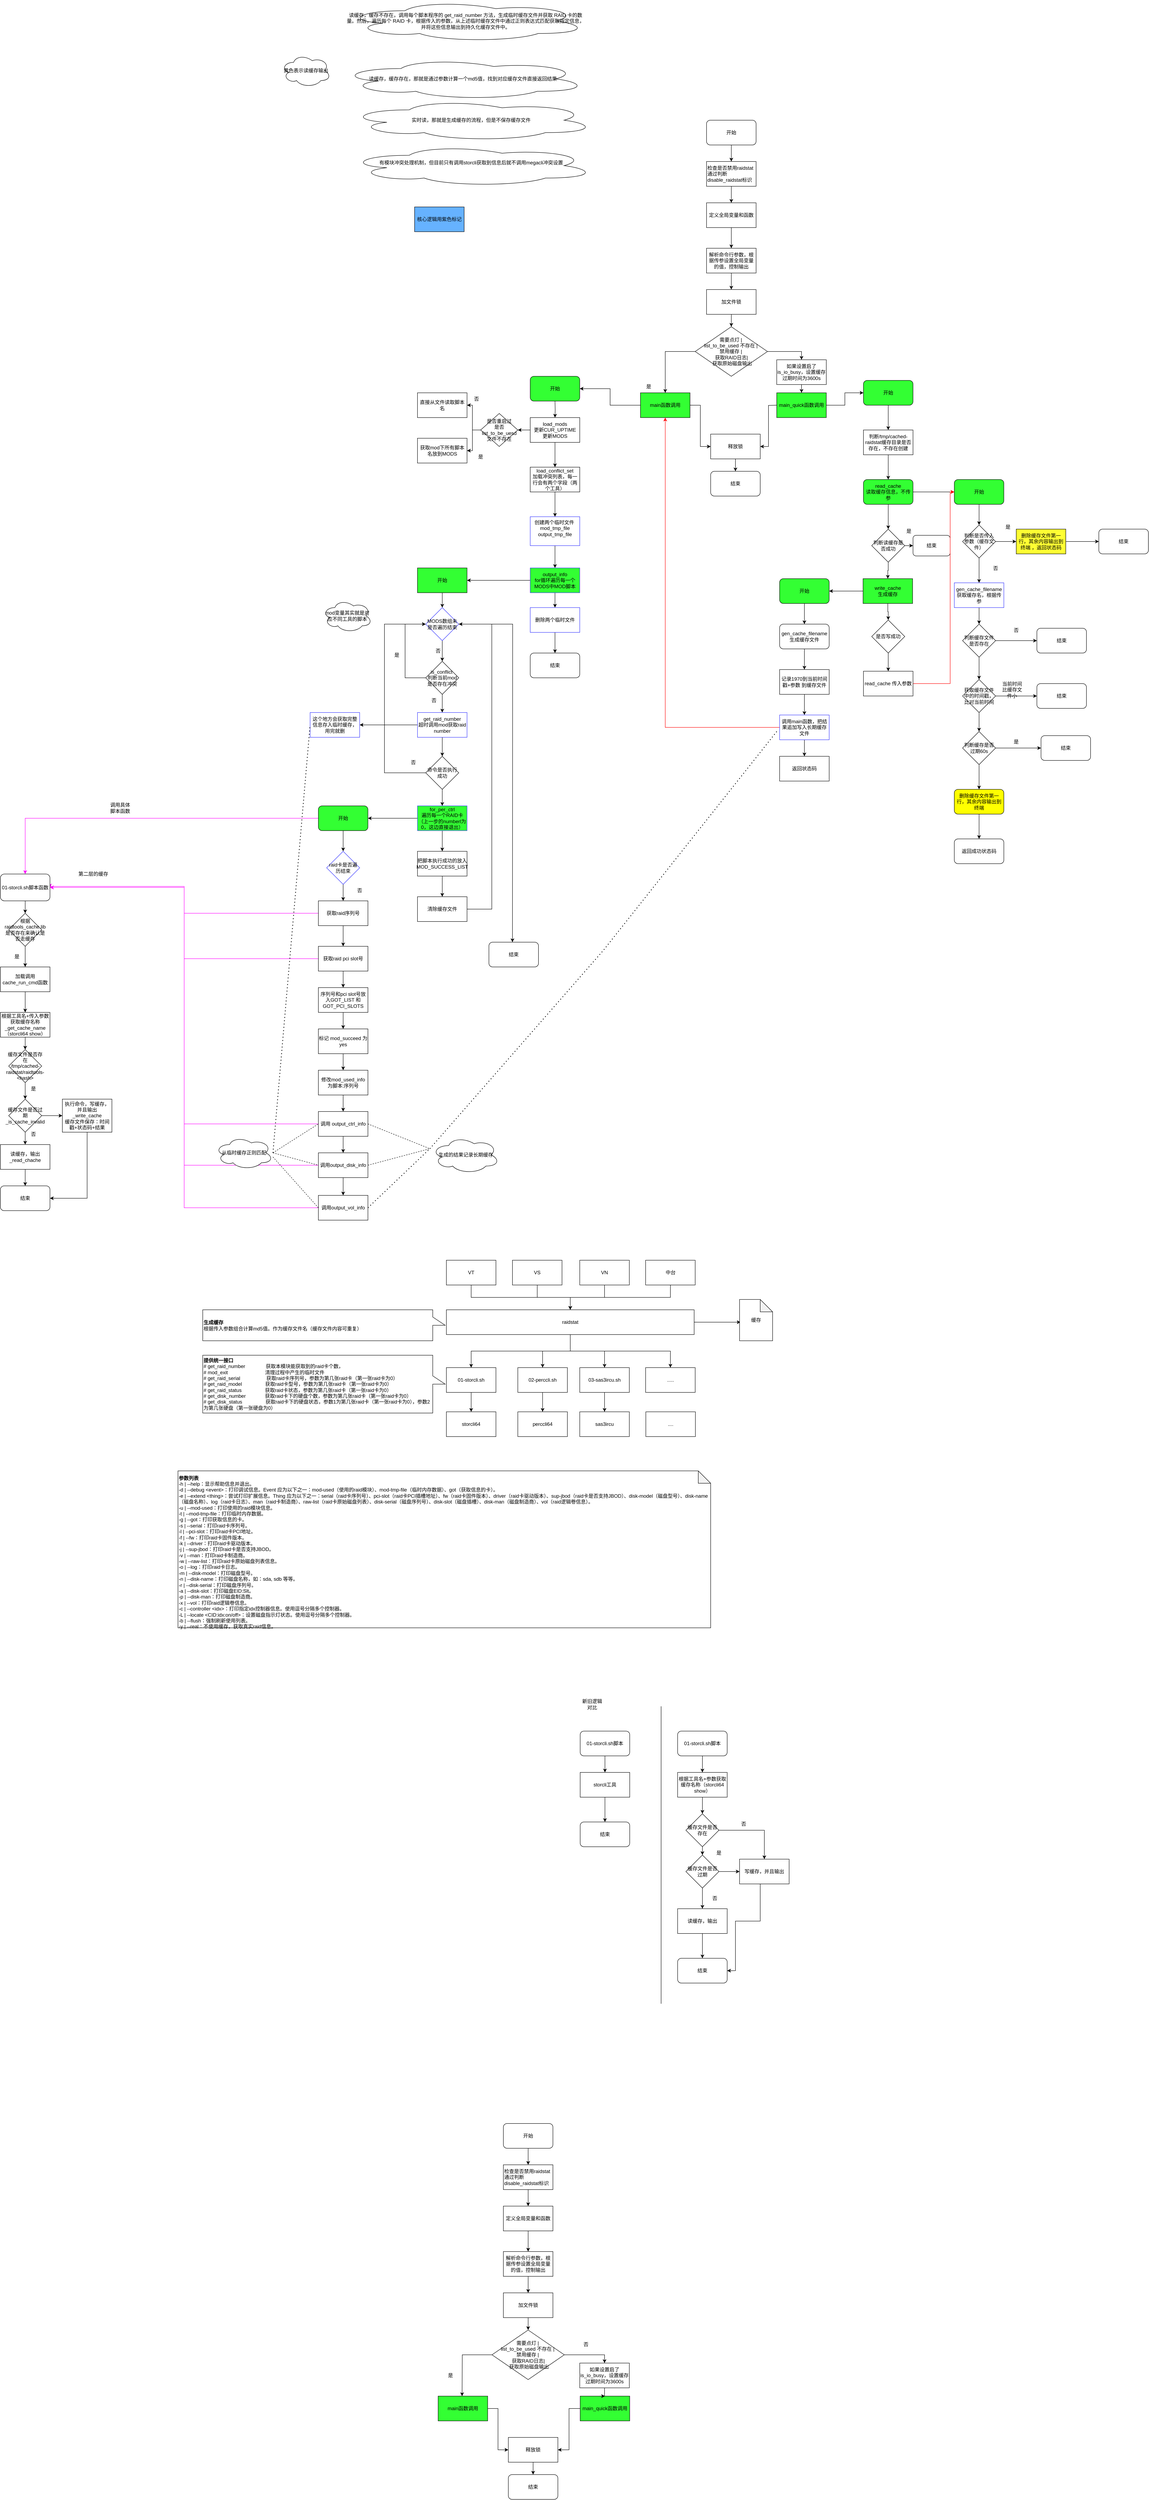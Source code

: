 <mxfile version="26.2.4">
  <diagram id="C5RBs43oDa-KdzZeNtuy" name="Page-1">
    <mxGraphModel dx="4166" dy="557" grid="1" gridSize="10" guides="1" tooltips="1" connect="1" arrows="1" fold="1" page="1" pageScale="1" pageWidth="827" pageHeight="1169" math="0" shadow="0">
      <root>
        <mxCell id="WIyWlLk6GJQsqaUBKTNV-0" />
        <mxCell id="WIyWlLk6GJQsqaUBKTNV-1" parent="WIyWlLk6GJQsqaUBKTNV-0" />
        <mxCell id="-BZLUgVBchCZVsi0vIrl-2" value="" style="edgeStyle=orthogonalEdgeStyle;rounded=0;orthogonalLoop=1;jettySize=auto;html=1;" parent="WIyWlLk6GJQsqaUBKTNV-1" source="-BZLUgVBchCZVsi0vIrl-0" target="-BZLUgVBchCZVsi0vIrl-1" edge="1">
          <mxGeometry relative="1" as="geometry" />
        </mxCell>
        <mxCell id="-BZLUgVBchCZVsi0vIrl-0" value="开始" style="rounded=1;whiteSpace=wrap;html=1;" parent="WIyWlLk6GJQsqaUBKTNV-1" vertex="1">
          <mxGeometry x="-650" y="320" width="120" height="60" as="geometry" />
        </mxCell>
        <mxCell id="-BZLUgVBchCZVsi0vIrl-4" value="" style="edgeStyle=orthogonalEdgeStyle;rounded=0;orthogonalLoop=1;jettySize=auto;html=1;" parent="WIyWlLk6GJQsqaUBKTNV-1" source="-BZLUgVBchCZVsi0vIrl-1" target="-BZLUgVBchCZVsi0vIrl-3" edge="1">
          <mxGeometry relative="1" as="geometry" />
        </mxCell>
        <mxCell id="-BZLUgVBchCZVsi0vIrl-1" value="检查是否禁用raidstat&lt;div&gt;通过判断disable_raidstat标识&lt;/div&gt;" style="rounded=0;whiteSpace=wrap;html=1;align=left;" parent="WIyWlLk6GJQsqaUBKTNV-1" vertex="1">
          <mxGeometry x="-650" y="420" width="120" height="60" as="geometry" />
        </mxCell>
        <mxCell id="-BZLUgVBchCZVsi0vIrl-6" value="" style="edgeStyle=orthogonalEdgeStyle;rounded=0;orthogonalLoop=1;jettySize=auto;html=1;" parent="WIyWlLk6GJQsqaUBKTNV-1" source="-BZLUgVBchCZVsi0vIrl-3" target="-BZLUgVBchCZVsi0vIrl-5" edge="1">
          <mxGeometry relative="1" as="geometry" />
        </mxCell>
        <mxCell id="-BZLUgVBchCZVsi0vIrl-3" value="定义全局变量和函数" style="rounded=0;whiteSpace=wrap;html=1;" parent="WIyWlLk6GJQsqaUBKTNV-1" vertex="1">
          <mxGeometry x="-650" y="520" width="120" height="60" as="geometry" />
        </mxCell>
        <mxCell id="-BZLUgVBchCZVsi0vIrl-8" value="" style="edgeStyle=orthogonalEdgeStyle;rounded=0;orthogonalLoop=1;jettySize=auto;html=1;" parent="WIyWlLk6GJQsqaUBKTNV-1" source="-BZLUgVBchCZVsi0vIrl-5" target="-BZLUgVBchCZVsi0vIrl-7" edge="1">
          <mxGeometry relative="1" as="geometry" />
        </mxCell>
        <mxCell id="-BZLUgVBchCZVsi0vIrl-5" value="解析命令行参数，根据传参设置全局变量的值，控制输出" style="rounded=0;whiteSpace=wrap;html=1;" parent="WIyWlLk6GJQsqaUBKTNV-1" vertex="1">
          <mxGeometry x="-650" y="630" width="120" height="60" as="geometry" />
        </mxCell>
        <mxCell id="-BZLUgVBchCZVsi0vIrl-10" value="" style="edgeStyle=orthogonalEdgeStyle;rounded=0;orthogonalLoop=1;jettySize=auto;html=1;" parent="WIyWlLk6GJQsqaUBKTNV-1" source="-BZLUgVBchCZVsi0vIrl-7" target="-BZLUgVBchCZVsi0vIrl-9" edge="1">
          <mxGeometry relative="1" as="geometry" />
        </mxCell>
        <mxCell id="-BZLUgVBchCZVsi0vIrl-7" value="加文件锁" style="rounded=0;whiteSpace=wrap;html=1;" parent="WIyWlLk6GJQsqaUBKTNV-1" vertex="1">
          <mxGeometry x="-650" y="730" width="120" height="60" as="geometry" />
        </mxCell>
        <mxCell id="-BZLUgVBchCZVsi0vIrl-24" style="edgeStyle=orthogonalEdgeStyle;rounded=0;orthogonalLoop=1;jettySize=auto;html=1;entryX=0.5;entryY=0;entryDx=0;entryDy=0;" parent="WIyWlLk6GJQsqaUBKTNV-1" source="-BZLUgVBchCZVsi0vIrl-9" target="-BZLUgVBchCZVsi0vIrl-12" edge="1">
          <mxGeometry relative="1" as="geometry" />
        </mxCell>
        <mxCell id="-BZLUgVBchCZVsi0vIrl-218" style="edgeStyle=orthogonalEdgeStyle;rounded=0;orthogonalLoop=1;jettySize=auto;html=1;entryX=0.5;entryY=0;entryDx=0;entryDy=0;" parent="WIyWlLk6GJQsqaUBKTNV-1" source="-BZLUgVBchCZVsi0vIrl-9" target="-BZLUgVBchCZVsi0vIrl-217" edge="1">
          <mxGeometry relative="1" as="geometry" />
        </mxCell>
        <mxCell id="-BZLUgVBchCZVsi0vIrl-9" value="需要点灯 |&amp;nbsp;&lt;div&gt;list_to_be_used 不存在 |&amp;nbsp;&lt;/div&gt;&lt;div&gt;禁用缓存 |&amp;nbsp;&lt;/div&gt;&lt;div&gt;获取RAID日志|&lt;/div&gt;&lt;div&gt;&amp;nbsp;获取原始磁盘输出&lt;/div&gt;" style="rhombus;whiteSpace=wrap;html=1;" parent="WIyWlLk6GJQsqaUBKTNV-1" vertex="1">
          <mxGeometry x="-677.5" y="820" width="175" height="120" as="geometry" />
        </mxCell>
        <mxCell id="-BZLUgVBchCZVsi0vIrl-79" style="edgeStyle=orthogonalEdgeStyle;rounded=0;orthogonalLoop=1;jettySize=auto;html=1;entryX=0;entryY=0.5;entryDx=0;entryDy=0;" parent="WIyWlLk6GJQsqaUBKTNV-1" source="-BZLUgVBchCZVsi0vIrl-12" target="-BZLUgVBchCZVsi0vIrl-78" edge="1">
          <mxGeometry relative="1" as="geometry" />
        </mxCell>
        <mxCell id="-BZLUgVBchCZVsi0vIrl-92" style="edgeStyle=orthogonalEdgeStyle;rounded=0;orthogonalLoop=1;jettySize=auto;html=1;" parent="WIyWlLk6GJQsqaUBKTNV-1" source="-BZLUgVBchCZVsi0vIrl-12" target="-BZLUgVBchCZVsi0vIrl-83" edge="1">
          <mxGeometry relative="1" as="geometry" />
        </mxCell>
        <mxCell id="-BZLUgVBchCZVsi0vIrl-12" value="main函数调用" style="rounded=0;whiteSpace=wrap;html=1;fillColor=#33FF33;" parent="WIyWlLk6GJQsqaUBKTNV-1" vertex="1">
          <mxGeometry x="-810" y="980" width="120" height="60" as="geometry" />
        </mxCell>
        <mxCell id="-BZLUgVBchCZVsi0vIrl-80" style="edgeStyle=orthogonalEdgeStyle;rounded=0;orthogonalLoop=1;jettySize=auto;html=1;entryX=1;entryY=0.5;entryDx=0;entryDy=0;" parent="WIyWlLk6GJQsqaUBKTNV-1" target="-BZLUgVBchCZVsi0vIrl-78" edge="1">
          <mxGeometry relative="1" as="geometry">
            <mxPoint x="-480" y="1010" as="sourcePoint" />
          </mxGeometry>
        </mxCell>
        <mxCell id="-BZLUgVBchCZVsi0vIrl-154" style="edgeStyle=orthogonalEdgeStyle;rounded=0;orthogonalLoop=1;jettySize=auto;html=1;entryX=0;entryY=0.5;entryDx=0;entryDy=0;" parent="WIyWlLk6GJQsqaUBKTNV-1" source="-BZLUgVBchCZVsi0vIrl-13" target="-BZLUgVBchCZVsi0vIrl-153" edge="1">
          <mxGeometry relative="1" as="geometry" />
        </mxCell>
        <mxCell id="-BZLUgVBchCZVsi0vIrl-13" value="main_quick函数调用" style="rounded=0;whiteSpace=wrap;html=1;fillColor=#33FF33;" parent="WIyWlLk6GJQsqaUBKTNV-1" vertex="1">
          <mxGeometry x="-480" y="980" width="120" height="60" as="geometry" />
        </mxCell>
        <mxCell id="-BZLUgVBchCZVsi0vIrl-16" value="是" style="text;html=1;align=center;verticalAlign=middle;whiteSpace=wrap;rounded=0;" parent="WIyWlLk6GJQsqaUBKTNV-1" vertex="1">
          <mxGeometry x="-820" y="950" width="60" height="30" as="geometry" />
        </mxCell>
        <mxCell id="-BZLUgVBchCZVsi0vIrl-41" value="是" style="text;html=1;align=center;verticalAlign=middle;whiteSpace=wrap;rounded=0;" parent="WIyWlLk6GJQsqaUBKTNV-1" vertex="1">
          <mxGeometry x="-1227" y="1120" width="60" height="30" as="geometry" />
        </mxCell>
        <mxCell id="-BZLUgVBchCZVsi0vIrl-42" value="否" style="text;html=1;align=center;verticalAlign=middle;whiteSpace=wrap;rounded=0;" parent="WIyWlLk6GJQsqaUBKTNV-1" vertex="1">
          <mxGeometry x="-1237" y="980" width="60" height="30" as="geometry" />
        </mxCell>
        <mxCell id="-BZLUgVBchCZVsi0vIrl-64" value="" style="edgeStyle=orthogonalEdgeStyle;rounded=0;orthogonalLoop=1;jettySize=auto;html=1;" parent="WIyWlLk6GJQsqaUBKTNV-1" target="-BZLUgVBchCZVsi0vIrl-58" edge="1">
          <mxGeometry relative="1" as="geometry">
            <mxPoint x="-1017" y="1000" as="sourcePoint" />
          </mxGeometry>
        </mxCell>
        <mxCell id="-BZLUgVBchCZVsi0vIrl-65" value="" style="edgeStyle=orthogonalEdgeStyle;rounded=0;orthogonalLoop=1;jettySize=auto;html=1;" parent="WIyWlLk6GJQsqaUBKTNV-1" source="-BZLUgVBchCZVsi0vIrl-58" target="-BZLUgVBchCZVsi0vIrl-59" edge="1">
          <mxGeometry relative="1" as="geometry" />
        </mxCell>
        <mxCell id="-BZLUgVBchCZVsi0vIrl-68" value="" style="edgeStyle=orthogonalEdgeStyle;rounded=0;orthogonalLoop=1;jettySize=auto;html=1;" parent="WIyWlLk6GJQsqaUBKTNV-1" source="-BZLUgVBchCZVsi0vIrl-58" target="-BZLUgVBchCZVsi0vIrl-62" edge="1">
          <mxGeometry relative="1" as="geometry" />
        </mxCell>
        <mxCell id="-BZLUgVBchCZVsi0vIrl-58" value="load_mods&lt;div&gt;更新CUR_UPTIME&lt;/div&gt;&lt;div&gt;更新MODS&lt;/div&gt;" style="rounded=0;whiteSpace=wrap;html=1;" parent="WIyWlLk6GJQsqaUBKTNV-1" vertex="1">
          <mxGeometry x="-1077" y="1040" width="120" height="60" as="geometry" />
        </mxCell>
        <mxCell id="-BZLUgVBchCZVsi0vIrl-66" value="" style="edgeStyle=orthogonalEdgeStyle;rounded=0;orthogonalLoop=1;jettySize=auto;html=1;" parent="WIyWlLk6GJQsqaUBKTNV-1" source="-BZLUgVBchCZVsi0vIrl-59" target="-BZLUgVBchCZVsi0vIrl-60" edge="1">
          <mxGeometry relative="1" as="geometry" />
        </mxCell>
        <mxCell id="-BZLUgVBchCZVsi0vIrl-59" value="load_conflict_set&lt;div&gt;加载冲突列表，每一行会有两个字段（两个工具）&lt;/div&gt;" style="rounded=0;whiteSpace=wrap;html=1;" parent="WIyWlLk6GJQsqaUBKTNV-1" vertex="1">
          <mxGeometry x="-1077" y="1160" width="120" height="60" as="geometry" />
        </mxCell>
        <mxCell id="-BZLUgVBchCZVsi0vIrl-67" value="" style="edgeStyle=orthogonalEdgeStyle;rounded=0;orthogonalLoop=1;jettySize=auto;html=1;" parent="WIyWlLk6GJQsqaUBKTNV-1" source="-BZLUgVBchCZVsi0vIrl-60" target="-BZLUgVBchCZVsi0vIrl-61" edge="1">
          <mxGeometry relative="1" as="geometry" />
        </mxCell>
        <mxCell id="-BZLUgVBchCZVsi0vIrl-60" value="创建两个临时文件&amp;nbsp;&lt;div&gt;mod_tmp_file&lt;/div&gt;&lt;div&gt;output_tmp_file&lt;/div&gt;&lt;div&gt;&lt;br&gt;&lt;/div&gt;" style="rounded=0;whiteSpace=wrap;html=1;strokeColor=#3333FF;" parent="WIyWlLk6GJQsqaUBKTNV-1" vertex="1">
          <mxGeometry x="-1077" y="1280" width="120" height="70" as="geometry" />
        </mxCell>
        <mxCell id="-BZLUgVBchCZVsi0vIrl-86" value="" style="edgeStyle=orthogonalEdgeStyle;rounded=0;orthogonalLoop=1;jettySize=auto;html=1;" parent="WIyWlLk6GJQsqaUBKTNV-1" source="-BZLUgVBchCZVsi0vIrl-61" target="-BZLUgVBchCZVsi0vIrl-85" edge="1">
          <mxGeometry relative="1" as="geometry" />
        </mxCell>
        <mxCell id="-BZLUgVBchCZVsi0vIrl-107" style="edgeStyle=orthogonalEdgeStyle;rounded=0;orthogonalLoop=1;jettySize=auto;html=1;" parent="WIyWlLk6GJQsqaUBKTNV-1" source="-BZLUgVBchCZVsi0vIrl-61" target="-BZLUgVBchCZVsi0vIrl-93" edge="1">
          <mxGeometry relative="1" as="geometry" />
        </mxCell>
        <mxCell id="-BZLUgVBchCZVsi0vIrl-61" value="output_info&lt;div&gt;for循环遍历每一个MODS中MOD脚本&lt;/div&gt;" style="rounded=0;whiteSpace=wrap;html=1;fillColor=#33FF33;strokeColor=#3333FF;" parent="WIyWlLk6GJQsqaUBKTNV-1" vertex="1">
          <mxGeometry x="-1077" y="1404" width="120" height="60" as="geometry" />
        </mxCell>
        <mxCell id="-BZLUgVBchCZVsi0vIrl-72" style="edgeStyle=orthogonalEdgeStyle;rounded=0;orthogonalLoop=1;jettySize=auto;html=1;" parent="WIyWlLk6GJQsqaUBKTNV-1" source="-BZLUgVBchCZVsi0vIrl-62" target="-BZLUgVBchCZVsi0vIrl-70" edge="1">
          <mxGeometry relative="1" as="geometry" />
        </mxCell>
        <mxCell id="-BZLUgVBchCZVsi0vIrl-91" style="edgeStyle=orthogonalEdgeStyle;rounded=0;orthogonalLoop=1;jettySize=auto;html=1;entryX=1;entryY=0.5;entryDx=0;entryDy=0;" parent="WIyWlLk6GJQsqaUBKTNV-1" source="-BZLUgVBchCZVsi0vIrl-62" target="-BZLUgVBchCZVsi0vIrl-69" edge="1">
          <mxGeometry relative="1" as="geometry" />
        </mxCell>
        <mxCell id="-BZLUgVBchCZVsi0vIrl-62" value="是否重启过&lt;div&gt;是否list_to_be_uesd文件不存在&lt;/div&gt;" style="rhombus;whiteSpace=wrap;html=1;" parent="WIyWlLk6GJQsqaUBKTNV-1" vertex="1">
          <mxGeometry x="-1197" y="1030" width="90" height="80" as="geometry" />
        </mxCell>
        <mxCell id="-BZLUgVBchCZVsi0vIrl-69" value="直接从文件读取脚本名" style="rounded=0;whiteSpace=wrap;html=1;" parent="WIyWlLk6GJQsqaUBKTNV-1" vertex="1">
          <mxGeometry x="-1350" y="980" width="120" height="60" as="geometry" />
        </mxCell>
        <mxCell id="-BZLUgVBchCZVsi0vIrl-70" value="获取mod下所有脚本名放到MODS" style="rounded=0;whiteSpace=wrap;html=1;" parent="WIyWlLk6GJQsqaUBKTNV-1" vertex="1">
          <mxGeometry x="-1350" y="1090" width="120" height="60" as="geometry" />
        </mxCell>
        <mxCell id="-BZLUgVBchCZVsi0vIrl-82" style="edgeStyle=orthogonalEdgeStyle;rounded=0;orthogonalLoop=1;jettySize=auto;html=1;entryX=0.5;entryY=0;entryDx=0;entryDy=0;" parent="WIyWlLk6GJQsqaUBKTNV-1" source="-BZLUgVBchCZVsi0vIrl-78" target="-BZLUgVBchCZVsi0vIrl-81" edge="1">
          <mxGeometry relative="1" as="geometry" />
        </mxCell>
        <mxCell id="-BZLUgVBchCZVsi0vIrl-78" value="释放锁" style="rounded=0;whiteSpace=wrap;html=1;" parent="WIyWlLk6GJQsqaUBKTNV-1" vertex="1">
          <mxGeometry x="-640" y="1080" width="120" height="60" as="geometry" />
        </mxCell>
        <mxCell id="-BZLUgVBchCZVsi0vIrl-81" value="结束" style="rounded=1;whiteSpace=wrap;html=1;" parent="WIyWlLk6GJQsqaUBKTNV-1" vertex="1">
          <mxGeometry x="-640" y="1170" width="120" height="60" as="geometry" />
        </mxCell>
        <mxCell id="-BZLUgVBchCZVsi0vIrl-83" value="开始" style="rounded=1;whiteSpace=wrap;html=1;fillColor=#33FF33;" parent="WIyWlLk6GJQsqaUBKTNV-1" vertex="1">
          <mxGeometry x="-1077" y="940" width="120" height="60" as="geometry" />
        </mxCell>
        <mxCell id="-BZLUgVBchCZVsi0vIrl-88" value="" style="edgeStyle=orthogonalEdgeStyle;rounded=0;orthogonalLoop=1;jettySize=auto;html=1;" parent="WIyWlLk6GJQsqaUBKTNV-1" source="-BZLUgVBchCZVsi0vIrl-85" target="-BZLUgVBchCZVsi0vIrl-87" edge="1">
          <mxGeometry relative="1" as="geometry" />
        </mxCell>
        <mxCell id="-BZLUgVBchCZVsi0vIrl-85" value="删除两个临时文件" style="rounded=0;whiteSpace=wrap;html=1;strokeColor=#3333FF;" parent="WIyWlLk6GJQsqaUBKTNV-1" vertex="1">
          <mxGeometry x="-1077" y="1500" width="120" height="60" as="geometry" />
        </mxCell>
        <mxCell id="-BZLUgVBchCZVsi0vIrl-87" value="结束" style="rounded=1;whiteSpace=wrap;html=1;" parent="WIyWlLk6GJQsqaUBKTNV-1" vertex="1">
          <mxGeometry x="-1077" y="1610" width="120" height="60" as="geometry" />
        </mxCell>
        <mxCell id="-BZLUgVBchCZVsi0vIrl-95" style="edgeStyle=orthogonalEdgeStyle;rounded=0;orthogonalLoop=1;jettySize=auto;html=1;entryX=0.5;entryY=0;entryDx=0;entryDy=0;" parent="WIyWlLk6GJQsqaUBKTNV-1" source="-BZLUgVBchCZVsi0vIrl-93" target="-BZLUgVBchCZVsi0vIrl-94" edge="1">
          <mxGeometry relative="1" as="geometry" />
        </mxCell>
        <mxCell id="-BZLUgVBchCZVsi0vIrl-93" value="开始" style="rounded=0;whiteSpace=wrap;html=1;fillColor=#33FF33;" parent="WIyWlLk6GJQsqaUBKTNV-1" vertex="1">
          <mxGeometry x="-1350" y="1404" width="120" height="60" as="geometry" />
        </mxCell>
        <mxCell id="-BZLUgVBchCZVsi0vIrl-98" style="edgeStyle=orthogonalEdgeStyle;rounded=0;orthogonalLoop=1;jettySize=auto;html=1;entryX=0.5;entryY=0;entryDx=0;entryDy=0;" parent="WIyWlLk6GJQsqaUBKTNV-1" source="-BZLUgVBchCZVsi0vIrl-94" edge="1">
          <mxGeometry relative="1" as="geometry">
            <mxPoint x="-1290" y="1630" as="targetPoint" />
          </mxGeometry>
        </mxCell>
        <mxCell id="-BZLUgVBchCZVsi0vIrl-225" style="edgeStyle=orthogonalEdgeStyle;rounded=0;orthogonalLoop=1;jettySize=auto;html=1;" parent="WIyWlLk6GJQsqaUBKTNV-1" source="-BZLUgVBchCZVsi0vIrl-94" edge="1">
          <mxGeometry relative="1" as="geometry">
            <mxPoint x="-1120" y="2310" as="targetPoint" />
          </mxGeometry>
        </mxCell>
        <mxCell id="-BZLUgVBchCZVsi0vIrl-94" value="MODS数组未是否遍历结束" style="rhombus;whiteSpace=wrap;html=1;strokeColor=#3333FF;" parent="WIyWlLk6GJQsqaUBKTNV-1" vertex="1">
          <mxGeometry x="-1330" y="1500" width="80" height="80" as="geometry" />
        </mxCell>
        <mxCell id="-BZLUgVBchCZVsi0vIrl-99" value="否" style="text;html=1;align=center;verticalAlign=middle;whiteSpace=wrap;rounded=0;" parent="WIyWlLk6GJQsqaUBKTNV-1" vertex="1">
          <mxGeometry x="-1330" y="1590" width="60" height="30" as="geometry" />
        </mxCell>
        <mxCell id="-BZLUgVBchCZVsi0vIrl-104" style="edgeStyle=orthogonalEdgeStyle;rounded=0;orthogonalLoop=1;jettySize=auto;html=1;entryX=0;entryY=0.5;entryDx=0;entryDy=0;" parent="WIyWlLk6GJQsqaUBKTNV-1" source="-BZLUgVBchCZVsi0vIrl-102" target="-BZLUgVBchCZVsi0vIrl-94" edge="1">
          <mxGeometry relative="1" as="geometry">
            <Array as="points">
              <mxPoint x="-1380" y="1670" />
              <mxPoint x="-1380" y="1540" />
            </Array>
          </mxGeometry>
        </mxCell>
        <mxCell id="-BZLUgVBchCZVsi0vIrl-108" style="edgeStyle=orthogonalEdgeStyle;rounded=0;orthogonalLoop=1;jettySize=auto;html=1;entryX=0.5;entryY=0;entryDx=0;entryDy=0;" parent="WIyWlLk6GJQsqaUBKTNV-1" source="-BZLUgVBchCZVsi0vIrl-102" target="-BZLUgVBchCZVsi0vIrl-106" edge="1">
          <mxGeometry relative="1" as="geometry" />
        </mxCell>
        <mxCell id="-BZLUgVBchCZVsi0vIrl-102" value="is_conflict&amp;nbsp;&lt;div&gt;判断当前mod是否存在冲突&lt;/div&gt;" style="rhombus;whiteSpace=wrap;html=1;" parent="WIyWlLk6GJQsqaUBKTNV-1" vertex="1">
          <mxGeometry x="-1330" y="1630" width="80" height="80" as="geometry" />
        </mxCell>
        <mxCell id="-BZLUgVBchCZVsi0vIrl-105" value="是" style="text;html=1;align=center;verticalAlign=middle;whiteSpace=wrap;rounded=0;" parent="WIyWlLk6GJQsqaUBKTNV-1" vertex="1">
          <mxGeometry x="-1430" y="1600" width="60" height="30" as="geometry" />
        </mxCell>
        <mxCell id="-BZLUgVBchCZVsi0vIrl-113" value="" style="edgeStyle=orthogonalEdgeStyle;rounded=0;orthogonalLoop=1;jettySize=auto;html=1;" parent="WIyWlLk6GJQsqaUBKTNV-1" source="-BZLUgVBchCZVsi0vIrl-106" target="-BZLUgVBchCZVsi0vIrl-111" edge="1">
          <mxGeometry relative="1" as="geometry" />
        </mxCell>
        <mxCell id="-BZLUgVBchCZVsi0vIrl-116" style="edgeStyle=orthogonalEdgeStyle;rounded=0;orthogonalLoop=1;jettySize=auto;html=1;entryX=0;entryY=0.5;entryDx=0;entryDy=0;exitX=0;exitY=0.5;exitDx=0;exitDy=0;" parent="WIyWlLk6GJQsqaUBKTNV-1" source="-BZLUgVBchCZVsi0vIrl-111" target="-BZLUgVBchCZVsi0vIrl-94" edge="1">
          <mxGeometry relative="1" as="geometry">
            <Array as="points">
              <mxPoint x="-1430" y="1900" />
              <mxPoint x="-1430" y="1540" />
            </Array>
          </mxGeometry>
        </mxCell>
        <mxCell id="-BZLUgVBchCZVsi0vIrl-145" value="" style="edgeStyle=orthogonalEdgeStyle;rounded=0;orthogonalLoop=1;jettySize=auto;html=1;" parent="WIyWlLk6GJQsqaUBKTNV-1" source="-BZLUgVBchCZVsi0vIrl-106" target="-BZLUgVBchCZVsi0vIrl-144" edge="1">
          <mxGeometry relative="1" as="geometry" />
        </mxCell>
        <mxCell id="-BZLUgVBchCZVsi0vIrl-106" value="&lt;div&gt;get_raid_number&lt;br&gt;&lt;/div&gt;超时调用mod获取raid number" style="rounded=0;whiteSpace=wrap;html=1;strokeColor=#3333FF;" parent="WIyWlLk6GJQsqaUBKTNV-1" vertex="1">
          <mxGeometry x="-1350" y="1754" width="120" height="60" as="geometry" />
        </mxCell>
        <mxCell id="-BZLUgVBchCZVsi0vIrl-109" value="否" style="text;html=1;align=center;verticalAlign=middle;whiteSpace=wrap;rounded=0;" parent="WIyWlLk6GJQsqaUBKTNV-1" vertex="1">
          <mxGeometry x="-1340" y="1710" width="60" height="30" as="geometry" />
        </mxCell>
        <mxCell id="-BZLUgVBchCZVsi0vIrl-110" value="mod变量其实就是对应不同工具的脚本" style="ellipse;shape=cloud;whiteSpace=wrap;html=1;" parent="WIyWlLk6GJQsqaUBKTNV-1" vertex="1">
          <mxGeometry x="-1580" y="1480" width="120" height="80" as="geometry" />
        </mxCell>
        <mxCell id="-BZLUgVBchCZVsi0vIrl-119" style="edgeStyle=orthogonalEdgeStyle;rounded=0;orthogonalLoop=1;jettySize=auto;html=1;" parent="WIyWlLk6GJQsqaUBKTNV-1" source="-BZLUgVBchCZVsi0vIrl-111" target="-BZLUgVBchCZVsi0vIrl-112" edge="1">
          <mxGeometry relative="1" as="geometry" />
        </mxCell>
        <mxCell id="-BZLUgVBchCZVsi0vIrl-111" value="命令是否执行成功" style="rhombus;whiteSpace=wrap;html=1;" parent="WIyWlLk6GJQsqaUBKTNV-1" vertex="1">
          <mxGeometry x="-1330" y="1860" width="80" height="80" as="geometry" />
        </mxCell>
        <mxCell id="-BZLUgVBchCZVsi0vIrl-121" style="edgeStyle=orthogonalEdgeStyle;rounded=0;orthogonalLoop=1;jettySize=auto;html=1;entryX=1;entryY=0.5;entryDx=0;entryDy=0;" parent="WIyWlLk6GJQsqaUBKTNV-1" source="-BZLUgVBchCZVsi0vIrl-112" target="-BZLUgVBchCZVsi0vIrl-120" edge="1">
          <mxGeometry relative="1" as="geometry" />
        </mxCell>
        <mxCell id="-BZLUgVBchCZVsi0vIrl-147" value="" style="edgeStyle=orthogonalEdgeStyle;rounded=0;orthogonalLoop=1;jettySize=auto;html=1;" parent="WIyWlLk6GJQsqaUBKTNV-1" source="-BZLUgVBchCZVsi0vIrl-112" target="-BZLUgVBchCZVsi0vIrl-146" edge="1">
          <mxGeometry relative="1" as="geometry" />
        </mxCell>
        <mxCell id="-BZLUgVBchCZVsi0vIrl-340" style="edgeStyle=orthogonalEdgeStyle;rounded=0;orthogonalLoop=1;jettySize=auto;html=1;entryX=0.5;entryY=0;entryDx=0;entryDy=0;strokeColor=#FF00FF;exitX=0;exitY=0.5;exitDx=0;exitDy=0;" parent="WIyWlLk6GJQsqaUBKTNV-1" source="-BZLUgVBchCZVsi0vIrl-120" target="-BZLUgVBchCZVsi0vIrl-323" edge="1">
          <mxGeometry relative="1" as="geometry" />
        </mxCell>
        <mxCell id="-BZLUgVBchCZVsi0vIrl-112" value="for_per_ctrl&lt;div&gt;遍历每一个RAID卡&lt;/div&gt;&lt;div&gt;（上一步的numberl为0，这边直接退出）&lt;/div&gt;" style="rounded=0;whiteSpace=wrap;html=1;fillColor=#33FF33;strokeColor=#3333FF;" parent="WIyWlLk6GJQsqaUBKTNV-1" vertex="1">
          <mxGeometry x="-1350" y="1980" width="120" height="60" as="geometry" />
        </mxCell>
        <mxCell id="-BZLUgVBchCZVsi0vIrl-117" value="否" style="text;html=1;align=center;verticalAlign=middle;whiteSpace=wrap;rounded=0;" parent="WIyWlLk6GJQsqaUBKTNV-1" vertex="1">
          <mxGeometry x="-1390" y="1860" width="60" height="30" as="geometry" />
        </mxCell>
        <mxCell id="-BZLUgVBchCZVsi0vIrl-124" style="edgeStyle=orthogonalEdgeStyle;rounded=0;orthogonalLoop=1;jettySize=auto;html=1;entryX=0.5;entryY=0;entryDx=0;entryDy=0;" parent="WIyWlLk6GJQsqaUBKTNV-1" source="-BZLUgVBchCZVsi0vIrl-120" target="-BZLUgVBchCZVsi0vIrl-123" edge="1">
          <mxGeometry relative="1" as="geometry" />
        </mxCell>
        <mxCell id="-BZLUgVBchCZVsi0vIrl-120" value="开始" style="rounded=1;whiteSpace=wrap;html=1;fillColor=#33FF33;" parent="WIyWlLk6GJQsqaUBKTNV-1" vertex="1">
          <mxGeometry x="-1590" y="1980" width="120" height="60" as="geometry" />
        </mxCell>
        <mxCell id="-BZLUgVBchCZVsi0vIrl-126" value="" style="edgeStyle=orthogonalEdgeStyle;rounded=0;orthogonalLoop=1;jettySize=auto;html=1;" parent="WIyWlLk6GJQsqaUBKTNV-1" source="-BZLUgVBchCZVsi0vIrl-123" target="-BZLUgVBchCZVsi0vIrl-125" edge="1">
          <mxGeometry relative="1" as="geometry" />
        </mxCell>
        <mxCell id="-BZLUgVBchCZVsi0vIrl-123" value="raid卡是否遍历结束" style="rhombus;whiteSpace=wrap;html=1;strokeColor=#3333FF;" parent="WIyWlLk6GJQsqaUBKTNV-1" vertex="1">
          <mxGeometry x="-1570" y="2090" width="80" height="80" as="geometry" />
        </mxCell>
        <mxCell id="-BZLUgVBchCZVsi0vIrl-131" value="" style="edgeStyle=orthogonalEdgeStyle;rounded=0;orthogonalLoop=1;jettySize=auto;html=1;" parent="WIyWlLk6GJQsqaUBKTNV-1" source="-BZLUgVBchCZVsi0vIrl-125" target="-BZLUgVBchCZVsi0vIrl-130" edge="1">
          <mxGeometry relative="1" as="geometry" />
        </mxCell>
        <mxCell id="-BZLUgVBchCZVsi0vIrl-342" style="edgeStyle=orthogonalEdgeStyle;rounded=0;orthogonalLoop=1;jettySize=auto;html=1;entryX=1;entryY=0.5;entryDx=0;entryDy=0;strokeColor=#FF00FF;" parent="WIyWlLk6GJQsqaUBKTNV-1" source="-BZLUgVBchCZVsi0vIrl-125" target="-BZLUgVBchCZVsi0vIrl-323" edge="1">
          <mxGeometry relative="1" as="geometry">
            <Array as="points">
              <mxPoint x="-1915" y="2240" />
              <mxPoint x="-1915" y="2175" />
            </Array>
          </mxGeometry>
        </mxCell>
        <mxCell id="-BZLUgVBchCZVsi0vIrl-125" value="获取raid序列号" style="rounded=0;whiteSpace=wrap;html=1;" parent="WIyWlLk6GJQsqaUBKTNV-1" vertex="1">
          <mxGeometry x="-1590" y="2210" width="120" height="60" as="geometry" />
        </mxCell>
        <mxCell id="-BZLUgVBchCZVsi0vIrl-127" value="否" style="text;html=1;align=center;verticalAlign=middle;whiteSpace=wrap;rounded=0;" parent="WIyWlLk6GJQsqaUBKTNV-1" vertex="1">
          <mxGeometry x="-1520" y="2170" width="60" height="30" as="geometry" />
        </mxCell>
        <mxCell id="-BZLUgVBchCZVsi0vIrl-133" style="edgeStyle=orthogonalEdgeStyle;rounded=0;orthogonalLoop=1;jettySize=auto;html=1;" parent="WIyWlLk6GJQsqaUBKTNV-1" source="-BZLUgVBchCZVsi0vIrl-130" target="-BZLUgVBchCZVsi0vIrl-132" edge="1">
          <mxGeometry relative="1" as="geometry" />
        </mxCell>
        <mxCell id="-BZLUgVBchCZVsi0vIrl-343" style="edgeStyle=orthogonalEdgeStyle;rounded=0;orthogonalLoop=1;jettySize=auto;html=1;entryX=1;entryY=0.5;entryDx=0;entryDy=0;strokeColor=#FF00FF;" parent="WIyWlLk6GJQsqaUBKTNV-1" source="-BZLUgVBchCZVsi0vIrl-130" target="-BZLUgVBchCZVsi0vIrl-323" edge="1">
          <mxGeometry relative="1" as="geometry" />
        </mxCell>
        <mxCell id="-BZLUgVBchCZVsi0vIrl-130" value="获取raid pci slot号" style="rounded=0;whiteSpace=wrap;html=1;" parent="WIyWlLk6GJQsqaUBKTNV-1" vertex="1">
          <mxGeometry x="-1590" y="2320" width="120" height="60" as="geometry" />
        </mxCell>
        <mxCell id="-BZLUgVBchCZVsi0vIrl-135" value="" style="edgeStyle=orthogonalEdgeStyle;rounded=0;orthogonalLoop=1;jettySize=auto;html=1;" parent="WIyWlLk6GJQsqaUBKTNV-1" source="-BZLUgVBchCZVsi0vIrl-132" target="-BZLUgVBchCZVsi0vIrl-134" edge="1">
          <mxGeometry relative="1" as="geometry" />
        </mxCell>
        <mxCell id="-BZLUgVBchCZVsi0vIrl-132" value="序列号和pci slot号放入GOT_LIST 和 GOT_PCI_SLOTS" style="rounded=0;whiteSpace=wrap;html=1;" parent="WIyWlLk6GJQsqaUBKTNV-1" vertex="1">
          <mxGeometry x="-1590" y="2420" width="120" height="60" as="geometry" />
        </mxCell>
        <mxCell id="-BZLUgVBchCZVsi0vIrl-137" value="" style="edgeStyle=orthogonalEdgeStyle;rounded=0;orthogonalLoop=1;jettySize=auto;html=1;" parent="WIyWlLk6GJQsqaUBKTNV-1" source="-BZLUgVBchCZVsi0vIrl-134" target="-BZLUgVBchCZVsi0vIrl-136" edge="1">
          <mxGeometry relative="1" as="geometry" />
        </mxCell>
        <mxCell id="-BZLUgVBchCZVsi0vIrl-134" value="标记&amp;nbsp;mod_succeed 为yes" style="rounded=0;whiteSpace=wrap;html=1;" parent="WIyWlLk6GJQsqaUBKTNV-1" vertex="1">
          <mxGeometry x="-1590" y="2520" width="120" height="60" as="geometry" />
        </mxCell>
        <mxCell id="-BZLUgVBchCZVsi0vIrl-141" value="" style="edgeStyle=orthogonalEdgeStyle;rounded=0;orthogonalLoop=1;jettySize=auto;html=1;" parent="WIyWlLk6GJQsqaUBKTNV-1" source="-BZLUgVBchCZVsi0vIrl-136" target="-BZLUgVBchCZVsi0vIrl-138" edge="1">
          <mxGeometry relative="1" as="geometry" />
        </mxCell>
        <mxCell id="-BZLUgVBchCZVsi0vIrl-136" value="修改mod_used_info为脚本:序列号" style="rounded=0;whiteSpace=wrap;html=1;" parent="WIyWlLk6GJQsqaUBKTNV-1" vertex="1">
          <mxGeometry x="-1590" y="2620" width="120" height="60" as="geometry" />
        </mxCell>
        <mxCell id="-BZLUgVBchCZVsi0vIrl-142" value="" style="edgeStyle=orthogonalEdgeStyle;rounded=0;orthogonalLoop=1;jettySize=auto;html=1;" parent="WIyWlLk6GJQsqaUBKTNV-1" source="-BZLUgVBchCZVsi0vIrl-138" target="-BZLUgVBchCZVsi0vIrl-139" edge="1">
          <mxGeometry relative="1" as="geometry" />
        </mxCell>
        <mxCell id="-BZLUgVBchCZVsi0vIrl-344" style="edgeStyle=orthogonalEdgeStyle;rounded=0;orthogonalLoop=1;jettySize=auto;html=1;entryX=1;entryY=0.5;entryDx=0;entryDy=0;strokeColor=#FF00FF;" parent="WIyWlLk6GJQsqaUBKTNV-1" source="-BZLUgVBchCZVsi0vIrl-138" target="-BZLUgVBchCZVsi0vIrl-323" edge="1">
          <mxGeometry relative="1" as="geometry" />
        </mxCell>
        <mxCell id="-BZLUgVBchCZVsi0vIrl-138" value="调用&amp;nbsp;output_ctrl_info" style="rounded=0;whiteSpace=wrap;html=1;" parent="WIyWlLk6GJQsqaUBKTNV-1" vertex="1">
          <mxGeometry x="-1590" y="2720" width="120" height="60" as="geometry" />
        </mxCell>
        <mxCell id="-BZLUgVBchCZVsi0vIrl-143" value="" style="edgeStyle=orthogonalEdgeStyle;rounded=0;orthogonalLoop=1;jettySize=auto;html=1;" parent="WIyWlLk6GJQsqaUBKTNV-1" source="-BZLUgVBchCZVsi0vIrl-139" target="-BZLUgVBchCZVsi0vIrl-140" edge="1">
          <mxGeometry relative="1" as="geometry" />
        </mxCell>
        <mxCell id="-BZLUgVBchCZVsi0vIrl-345" style="edgeStyle=orthogonalEdgeStyle;rounded=0;orthogonalLoop=1;jettySize=auto;html=1;entryX=1;entryY=0.5;entryDx=0;entryDy=0;strokeColor=#FF00FF;" parent="WIyWlLk6GJQsqaUBKTNV-1" source="-BZLUgVBchCZVsi0vIrl-139" target="-BZLUgVBchCZVsi0vIrl-323" edge="1">
          <mxGeometry relative="1" as="geometry" />
        </mxCell>
        <mxCell id="-BZLUgVBchCZVsi0vIrl-139" value="调用output_disk_info" style="rounded=0;whiteSpace=wrap;html=1;" parent="WIyWlLk6GJQsqaUBKTNV-1" vertex="1">
          <mxGeometry x="-1590" y="2820" width="120" height="60" as="geometry" />
        </mxCell>
        <mxCell id="-BZLUgVBchCZVsi0vIrl-346" style="edgeStyle=orthogonalEdgeStyle;rounded=0;orthogonalLoop=1;jettySize=auto;html=1;entryX=1;entryY=0.5;entryDx=0;entryDy=0;strokeColor=#FF00FF;" parent="WIyWlLk6GJQsqaUBKTNV-1" source="-BZLUgVBchCZVsi0vIrl-140" target="-BZLUgVBchCZVsi0vIrl-323" edge="1">
          <mxGeometry relative="1" as="geometry" />
        </mxCell>
        <mxCell id="-BZLUgVBchCZVsi0vIrl-140" value="调用output_vol_info" style="rounded=0;whiteSpace=wrap;html=1;" parent="WIyWlLk6GJQsqaUBKTNV-1" vertex="1">
          <mxGeometry x="-1590" y="2923" width="120" height="60" as="geometry" />
        </mxCell>
        <mxCell id="-BZLUgVBchCZVsi0vIrl-144" value="这个地方会获取完整信息存入临时缓存，用完就删" style="whiteSpace=wrap;html=1;rounded=0;fillColor=#FFFFFF;strokeColor=#3333FF;" parent="WIyWlLk6GJQsqaUBKTNV-1" vertex="1">
          <mxGeometry x="-1610" y="1754" width="120" height="60" as="geometry" />
        </mxCell>
        <mxCell id="-BZLUgVBchCZVsi0vIrl-149" value="" style="edgeStyle=orthogonalEdgeStyle;rounded=0;orthogonalLoop=1;jettySize=auto;html=1;" parent="WIyWlLk6GJQsqaUBKTNV-1" source="-BZLUgVBchCZVsi0vIrl-146" target="-BZLUgVBchCZVsi0vIrl-148" edge="1">
          <mxGeometry relative="1" as="geometry" />
        </mxCell>
        <mxCell id="-BZLUgVBchCZVsi0vIrl-146" value="把脚本执行成功的放入MOD_SUCCESS_LIST" style="rounded=0;whiteSpace=wrap;html=1;" parent="WIyWlLk6GJQsqaUBKTNV-1" vertex="1">
          <mxGeometry x="-1350" y="2090" width="120" height="60" as="geometry" />
        </mxCell>
        <mxCell id="-BZLUgVBchCZVsi0vIrl-224" style="edgeStyle=orthogonalEdgeStyle;rounded=0;orthogonalLoop=1;jettySize=auto;html=1;entryX=1;entryY=0.5;entryDx=0;entryDy=0;" parent="WIyWlLk6GJQsqaUBKTNV-1" source="-BZLUgVBchCZVsi0vIrl-148" target="-BZLUgVBchCZVsi0vIrl-94" edge="1">
          <mxGeometry relative="1" as="geometry">
            <Array as="points">
              <mxPoint x="-1170" y="2230" />
              <mxPoint x="-1170" y="1540" />
            </Array>
          </mxGeometry>
        </mxCell>
        <mxCell id="-BZLUgVBchCZVsi0vIrl-148" value="清除缓存文件" style="rounded=0;whiteSpace=wrap;html=1;" parent="WIyWlLk6GJQsqaUBKTNV-1" vertex="1">
          <mxGeometry x="-1350" y="2200" width="120" height="60" as="geometry" />
        </mxCell>
        <mxCell id="-BZLUgVBchCZVsi0vIrl-157" value="" style="edgeStyle=orthogonalEdgeStyle;rounded=0;orthogonalLoop=1;jettySize=auto;html=1;" parent="WIyWlLk6GJQsqaUBKTNV-1" source="-BZLUgVBchCZVsi0vIrl-153" target="-BZLUgVBchCZVsi0vIrl-155" edge="1">
          <mxGeometry relative="1" as="geometry" />
        </mxCell>
        <mxCell id="-BZLUgVBchCZVsi0vIrl-153" value="开始" style="rounded=1;whiteSpace=wrap;html=1;fillColor=#33FF33;" parent="WIyWlLk6GJQsqaUBKTNV-1" vertex="1">
          <mxGeometry x="-270" y="950" width="120" height="60" as="geometry" />
        </mxCell>
        <mxCell id="-BZLUgVBchCZVsi0vIrl-159" value="" style="edgeStyle=orthogonalEdgeStyle;rounded=0;orthogonalLoop=1;jettySize=auto;html=1;" parent="WIyWlLk6GJQsqaUBKTNV-1" source="-BZLUgVBchCZVsi0vIrl-155" target="-BZLUgVBchCZVsi0vIrl-158" edge="1">
          <mxGeometry relative="1" as="geometry" />
        </mxCell>
        <mxCell id="-BZLUgVBchCZVsi0vIrl-155" value="判断/tmp/cached-raidstat缓存目录是否存在，不存在创建" style="rounded=0;whiteSpace=wrap;html=1;" parent="WIyWlLk6GJQsqaUBKTNV-1" vertex="1">
          <mxGeometry x="-270" y="1070" width="120" height="60" as="geometry" />
        </mxCell>
        <mxCell id="-BZLUgVBchCZVsi0vIrl-161" value="" style="edgeStyle=orthogonalEdgeStyle;rounded=0;orthogonalLoop=1;jettySize=auto;html=1;" parent="WIyWlLk6GJQsqaUBKTNV-1" source="-BZLUgVBchCZVsi0vIrl-158" target="-BZLUgVBchCZVsi0vIrl-160" edge="1">
          <mxGeometry relative="1" as="geometry" />
        </mxCell>
        <mxCell id="-BZLUgVBchCZVsi0vIrl-193" value="" style="edgeStyle=orthogonalEdgeStyle;rounded=0;orthogonalLoop=1;jettySize=auto;html=1;" parent="WIyWlLk6GJQsqaUBKTNV-1" source="-BZLUgVBchCZVsi0vIrl-158" target="-BZLUgVBchCZVsi0vIrl-192" edge="1">
          <mxGeometry relative="1" as="geometry" />
        </mxCell>
        <mxCell id="-BZLUgVBchCZVsi0vIrl-158" value="read_cache&lt;div&gt;读取缓存信息，不传参&lt;/div&gt;" style="rounded=1;whiteSpace=wrap;html=1;fillColor=#33FF33;" parent="WIyWlLk6GJQsqaUBKTNV-1" vertex="1">
          <mxGeometry x="-270" y="1190" width="120" height="60" as="geometry" />
        </mxCell>
        <mxCell id="-BZLUgVBchCZVsi0vIrl-163" value="" style="edgeStyle=orthogonalEdgeStyle;rounded=0;orthogonalLoop=1;jettySize=auto;html=1;" parent="WIyWlLk6GJQsqaUBKTNV-1" source="-BZLUgVBchCZVsi0vIrl-160" target="-BZLUgVBchCZVsi0vIrl-162" edge="1">
          <mxGeometry relative="1" as="geometry" />
        </mxCell>
        <mxCell id="-BZLUgVBchCZVsi0vIrl-160" value="开始" style="rounded=1;whiteSpace=wrap;html=1;fillColor=#33FF33;" parent="WIyWlLk6GJQsqaUBKTNV-1" vertex="1">
          <mxGeometry x="-50" y="1190" width="120" height="60" as="geometry" />
        </mxCell>
        <mxCell id="-BZLUgVBchCZVsi0vIrl-165" value="" style="edgeStyle=orthogonalEdgeStyle;rounded=0;orthogonalLoop=1;jettySize=auto;html=1;" parent="WIyWlLk6GJQsqaUBKTNV-1" source="-BZLUgVBchCZVsi0vIrl-162" target="-BZLUgVBchCZVsi0vIrl-164" edge="1">
          <mxGeometry relative="1" as="geometry" />
        </mxCell>
        <mxCell id="-BZLUgVBchCZVsi0vIrl-170" value="" style="edgeStyle=orthogonalEdgeStyle;rounded=0;orthogonalLoop=1;jettySize=auto;html=1;" parent="WIyWlLk6GJQsqaUBKTNV-1" source="-BZLUgVBchCZVsi0vIrl-162" target="-BZLUgVBchCZVsi0vIrl-168" edge="1">
          <mxGeometry relative="1" as="geometry" />
        </mxCell>
        <mxCell id="-BZLUgVBchCZVsi0vIrl-162" value="判断是否传入参数（缓存文件）" style="rhombus;whiteSpace=wrap;html=1;" parent="WIyWlLk6GJQsqaUBKTNV-1" vertex="1">
          <mxGeometry x="-30" y="1300" width="80" height="80" as="geometry" />
        </mxCell>
        <mxCell id="-BZLUgVBchCZVsi0vIrl-167" value="" style="edgeStyle=orthogonalEdgeStyle;rounded=0;orthogonalLoop=1;jettySize=auto;html=1;" parent="WIyWlLk6GJQsqaUBKTNV-1" source="-BZLUgVBchCZVsi0vIrl-164" target="-BZLUgVBchCZVsi0vIrl-166" edge="1">
          <mxGeometry relative="1" as="geometry" />
        </mxCell>
        <mxCell id="-BZLUgVBchCZVsi0vIrl-164" value="删除缓存文件第一行，其余内容输出到终端 ，返回状态码" style="rounded=0;whiteSpace=wrap;html=1;fillColor=#FFFF33;" parent="WIyWlLk6GJQsqaUBKTNV-1" vertex="1">
          <mxGeometry x="100" y="1310" width="120" height="60" as="geometry" />
        </mxCell>
        <mxCell id="-BZLUgVBchCZVsi0vIrl-166" value="结束" style="rounded=1;whiteSpace=wrap;html=1;" parent="WIyWlLk6GJQsqaUBKTNV-1" vertex="1">
          <mxGeometry x="300" y="1310" width="120" height="60" as="geometry" />
        </mxCell>
        <mxCell id="-BZLUgVBchCZVsi0vIrl-173" value="" style="edgeStyle=orthogonalEdgeStyle;rounded=0;orthogonalLoop=1;jettySize=auto;html=1;" parent="WIyWlLk6GJQsqaUBKTNV-1" source="-BZLUgVBchCZVsi0vIrl-168" target="-BZLUgVBchCZVsi0vIrl-172" edge="1">
          <mxGeometry relative="1" as="geometry" />
        </mxCell>
        <mxCell id="-BZLUgVBchCZVsi0vIrl-168" value="gen_cache_filename&lt;div&gt;获取缓存名，根据传参&lt;/div&gt;" style="rounded=0;whiteSpace=wrap;html=1;strokeColor=#3333FF;" parent="WIyWlLk6GJQsqaUBKTNV-1" vertex="1">
          <mxGeometry x="-50" y="1440" width="120" height="60" as="geometry" />
        </mxCell>
        <mxCell id="-BZLUgVBchCZVsi0vIrl-169" value="是" style="text;html=1;align=center;verticalAlign=middle;whiteSpace=wrap;rounded=0;" parent="WIyWlLk6GJQsqaUBKTNV-1" vertex="1">
          <mxGeometry x="50" y="1290" width="60" height="30" as="geometry" />
        </mxCell>
        <mxCell id="-BZLUgVBchCZVsi0vIrl-171" value="否" style="text;html=1;align=center;verticalAlign=middle;whiteSpace=wrap;rounded=0;" parent="WIyWlLk6GJQsqaUBKTNV-1" vertex="1">
          <mxGeometry x="20" y="1390" width="60" height="30" as="geometry" />
        </mxCell>
        <mxCell id="-BZLUgVBchCZVsi0vIrl-175" style="edgeStyle=orthogonalEdgeStyle;rounded=0;orthogonalLoop=1;jettySize=auto;html=1;" parent="WIyWlLk6GJQsqaUBKTNV-1" source="-BZLUgVBchCZVsi0vIrl-172" target="-BZLUgVBchCZVsi0vIrl-174" edge="1">
          <mxGeometry relative="1" as="geometry" />
        </mxCell>
        <mxCell id="-BZLUgVBchCZVsi0vIrl-179" value="" style="edgeStyle=orthogonalEdgeStyle;rounded=0;orthogonalLoop=1;jettySize=auto;html=1;" parent="WIyWlLk6GJQsqaUBKTNV-1" source="-BZLUgVBchCZVsi0vIrl-172" target="-BZLUgVBchCZVsi0vIrl-178" edge="1">
          <mxGeometry relative="1" as="geometry" />
        </mxCell>
        <mxCell id="-BZLUgVBchCZVsi0vIrl-172" value="判断缓存文件是否存在" style="rhombus;whiteSpace=wrap;html=1;" parent="WIyWlLk6GJQsqaUBKTNV-1" vertex="1">
          <mxGeometry x="-30" y="1540" width="80" height="80" as="geometry" />
        </mxCell>
        <mxCell id="-BZLUgVBchCZVsi0vIrl-174" value="结束" style="rounded=1;whiteSpace=wrap;html=1;" parent="WIyWlLk6GJQsqaUBKTNV-1" vertex="1">
          <mxGeometry x="150" y="1550" width="120" height="60" as="geometry" />
        </mxCell>
        <mxCell id="-BZLUgVBchCZVsi0vIrl-176" value="否" style="text;html=1;align=center;verticalAlign=middle;whiteSpace=wrap;rounded=0;" parent="WIyWlLk6GJQsqaUBKTNV-1" vertex="1">
          <mxGeometry x="70" y="1540" width="60" height="30" as="geometry" />
        </mxCell>
        <mxCell id="-BZLUgVBchCZVsi0vIrl-181" value="" style="edgeStyle=orthogonalEdgeStyle;rounded=0;orthogonalLoop=1;jettySize=auto;html=1;" parent="WIyWlLk6GJQsqaUBKTNV-1" source="-BZLUgVBchCZVsi0vIrl-178" target="-BZLUgVBchCZVsi0vIrl-180" edge="1">
          <mxGeometry relative="1" as="geometry" />
        </mxCell>
        <mxCell id="-BZLUgVBchCZVsi0vIrl-184" value="" style="edgeStyle=orthogonalEdgeStyle;rounded=0;orthogonalLoop=1;jettySize=auto;html=1;" parent="WIyWlLk6GJQsqaUBKTNV-1" source="-BZLUgVBchCZVsi0vIrl-178" target="-BZLUgVBchCZVsi0vIrl-183" edge="1">
          <mxGeometry relative="1" as="geometry" />
        </mxCell>
        <mxCell id="-BZLUgVBchCZVsi0vIrl-178" value="获取缓存文件中的时间戳，比对当前时间" style="rhombus;whiteSpace=wrap;html=1;" parent="WIyWlLk6GJQsqaUBKTNV-1" vertex="1">
          <mxGeometry x="-30" y="1674" width="80" height="80" as="geometry" />
        </mxCell>
        <mxCell id="-BZLUgVBchCZVsi0vIrl-180" value="结束" style="rounded=1;whiteSpace=wrap;html=1;" parent="WIyWlLk6GJQsqaUBKTNV-1" vertex="1">
          <mxGeometry x="150" y="1684" width="120" height="60" as="geometry" />
        </mxCell>
        <mxCell id="-BZLUgVBchCZVsi0vIrl-182" value="当前时间比缓存文件小" style="text;html=1;align=center;verticalAlign=middle;whiteSpace=wrap;rounded=0;" parent="WIyWlLk6GJQsqaUBKTNV-1" vertex="1">
          <mxGeometry x="60" y="1684" width="60" height="30" as="geometry" />
        </mxCell>
        <mxCell id="-BZLUgVBchCZVsi0vIrl-186" value="" style="edgeStyle=orthogonalEdgeStyle;rounded=0;orthogonalLoop=1;jettySize=auto;html=1;" parent="WIyWlLk6GJQsqaUBKTNV-1" source="-BZLUgVBchCZVsi0vIrl-183" target="-BZLUgVBchCZVsi0vIrl-185" edge="1">
          <mxGeometry relative="1" as="geometry" />
        </mxCell>
        <mxCell id="-BZLUgVBchCZVsi0vIrl-189" value="" style="edgeStyle=orthogonalEdgeStyle;rounded=0;orthogonalLoop=1;jettySize=auto;html=1;" parent="WIyWlLk6GJQsqaUBKTNV-1" source="-BZLUgVBchCZVsi0vIrl-183" target="-BZLUgVBchCZVsi0vIrl-188" edge="1">
          <mxGeometry relative="1" as="geometry" />
        </mxCell>
        <mxCell id="-BZLUgVBchCZVsi0vIrl-183" value="判断缓存是否过期60s" style="rhombus;whiteSpace=wrap;html=1;" parent="WIyWlLk6GJQsqaUBKTNV-1" vertex="1">
          <mxGeometry x="-30" y="1800" width="80" height="80" as="geometry" />
        </mxCell>
        <mxCell id="-BZLUgVBchCZVsi0vIrl-185" value="结束" style="rounded=1;whiteSpace=wrap;html=1;" parent="WIyWlLk6GJQsqaUBKTNV-1" vertex="1">
          <mxGeometry x="160" y="1810" width="120" height="60" as="geometry" />
        </mxCell>
        <mxCell id="-BZLUgVBchCZVsi0vIrl-187" value="是" style="text;html=1;align=center;verticalAlign=middle;whiteSpace=wrap;rounded=0;" parent="WIyWlLk6GJQsqaUBKTNV-1" vertex="1">
          <mxGeometry x="70" y="1810" width="60" height="30" as="geometry" />
        </mxCell>
        <mxCell id="-BZLUgVBchCZVsi0vIrl-191" value="" style="edgeStyle=orthogonalEdgeStyle;rounded=0;orthogonalLoop=1;jettySize=auto;html=1;" parent="WIyWlLk6GJQsqaUBKTNV-1" source="-BZLUgVBchCZVsi0vIrl-188" target="-BZLUgVBchCZVsi0vIrl-190" edge="1">
          <mxGeometry relative="1" as="geometry" />
        </mxCell>
        <mxCell id="-BZLUgVBchCZVsi0vIrl-188" value="删除缓存文件第一行，其余内容输出到终端" style="rounded=1;whiteSpace=wrap;html=1;fillColor=#FFFF00;" parent="WIyWlLk6GJQsqaUBKTNV-1" vertex="1">
          <mxGeometry x="-50" y="1940" width="120" height="60" as="geometry" />
        </mxCell>
        <mxCell id="-BZLUgVBchCZVsi0vIrl-190" value="返回成功状态码" style="rounded=1;whiteSpace=wrap;html=1;" parent="WIyWlLk6GJQsqaUBKTNV-1" vertex="1">
          <mxGeometry x="-50" y="2060" width="120" height="60" as="geometry" />
        </mxCell>
        <mxCell id="-BZLUgVBchCZVsi0vIrl-195" value="" style="edgeStyle=orthogonalEdgeStyle;rounded=0;orthogonalLoop=1;jettySize=auto;html=1;" parent="WIyWlLk6GJQsqaUBKTNV-1" source="-BZLUgVBchCZVsi0vIrl-192" target="-BZLUgVBchCZVsi0vIrl-194" edge="1">
          <mxGeometry relative="1" as="geometry" />
        </mxCell>
        <mxCell id="-BZLUgVBchCZVsi0vIrl-198" value="" style="edgeStyle=orthogonalEdgeStyle;rounded=0;orthogonalLoop=1;jettySize=auto;html=1;" parent="WIyWlLk6GJQsqaUBKTNV-1" source="-BZLUgVBchCZVsi0vIrl-192" target="-BZLUgVBchCZVsi0vIrl-197" edge="1">
          <mxGeometry relative="1" as="geometry" />
        </mxCell>
        <mxCell id="-BZLUgVBchCZVsi0vIrl-192" value="判断读缓存是否成功" style="rhombus;whiteSpace=wrap;html=1;" parent="WIyWlLk6GJQsqaUBKTNV-1" vertex="1">
          <mxGeometry x="-250" y="1310" width="80" height="80" as="geometry" />
        </mxCell>
        <mxCell id="-BZLUgVBchCZVsi0vIrl-194" value="结束" style="rounded=1;whiteSpace=wrap;html=1;" parent="WIyWlLk6GJQsqaUBKTNV-1" vertex="1">
          <mxGeometry x="-150" y="1325" width="90" height="50" as="geometry" />
        </mxCell>
        <mxCell id="-BZLUgVBchCZVsi0vIrl-196" value="是" style="text;html=1;align=center;verticalAlign=middle;whiteSpace=wrap;rounded=0;" parent="WIyWlLk6GJQsqaUBKTNV-1" vertex="1">
          <mxGeometry x="-190" y="1300" width="60" height="30" as="geometry" />
        </mxCell>
        <mxCell id="-BZLUgVBchCZVsi0vIrl-200" value="" style="edgeStyle=orthogonalEdgeStyle;rounded=0;orthogonalLoop=1;jettySize=auto;html=1;" parent="WIyWlLk6GJQsqaUBKTNV-1" source="-BZLUgVBchCZVsi0vIrl-197" target="-BZLUgVBchCZVsi0vIrl-199" edge="1">
          <mxGeometry relative="1" as="geometry" />
        </mxCell>
        <mxCell id="-BZLUgVBchCZVsi0vIrl-205" value="" style="edgeStyle=orthogonalEdgeStyle;rounded=0;orthogonalLoop=1;jettySize=auto;html=1;" parent="WIyWlLk6GJQsqaUBKTNV-1" source="-BZLUgVBchCZVsi0vIrl-197" target="-BZLUgVBchCZVsi0vIrl-204" edge="1">
          <mxGeometry relative="1" as="geometry" />
        </mxCell>
        <mxCell id="-BZLUgVBchCZVsi0vIrl-197" value="write_cache&lt;div&gt;生成缓存&lt;/div&gt;" style="rounded=0;whiteSpace=wrap;html=1;fillColor=#33FF33;" parent="WIyWlLk6GJQsqaUBKTNV-1" vertex="1">
          <mxGeometry x="-271" y="1430" width="120" height="60" as="geometry" />
        </mxCell>
        <mxCell id="-BZLUgVBchCZVsi0vIrl-202" value="" style="edgeStyle=orthogonalEdgeStyle;rounded=0;orthogonalLoop=1;jettySize=auto;html=1;" parent="WIyWlLk6GJQsqaUBKTNV-1" source="-BZLUgVBchCZVsi0vIrl-199" target="-BZLUgVBchCZVsi0vIrl-201" edge="1">
          <mxGeometry relative="1" as="geometry" />
        </mxCell>
        <mxCell id="-BZLUgVBchCZVsi0vIrl-199" value="是否写成功" style="rhombus;whiteSpace=wrap;html=1;" parent="WIyWlLk6GJQsqaUBKTNV-1" vertex="1">
          <mxGeometry x="-250" y="1530" width="80" height="80" as="geometry" />
        </mxCell>
        <mxCell id="-BZLUgVBchCZVsi0vIrl-203" style="edgeStyle=orthogonalEdgeStyle;rounded=0;orthogonalLoop=1;jettySize=auto;html=1;entryX=0;entryY=0.5;entryDx=0;entryDy=0;fillColor=#FF0000;strokeColor=#FF0000;" parent="WIyWlLk6GJQsqaUBKTNV-1" source="-BZLUgVBchCZVsi0vIrl-201" target="-BZLUgVBchCZVsi0vIrl-160" edge="1">
          <mxGeometry relative="1" as="geometry">
            <Array as="points">
              <mxPoint x="-60" y="1684" />
              <mxPoint x="-60" y="1220" />
            </Array>
          </mxGeometry>
        </mxCell>
        <mxCell id="-BZLUgVBchCZVsi0vIrl-201" value="read_cache 传入参数" style="rounded=0;whiteSpace=wrap;html=1;" parent="WIyWlLk6GJQsqaUBKTNV-1" vertex="1">
          <mxGeometry x="-270" y="1654" width="120" height="60" as="geometry" />
        </mxCell>
        <mxCell id="-BZLUgVBchCZVsi0vIrl-207" value="" style="edgeStyle=orthogonalEdgeStyle;rounded=0;orthogonalLoop=1;jettySize=auto;html=1;" parent="WIyWlLk6GJQsqaUBKTNV-1" source="-BZLUgVBchCZVsi0vIrl-204" target="-BZLUgVBchCZVsi0vIrl-206" edge="1">
          <mxGeometry relative="1" as="geometry" />
        </mxCell>
        <mxCell id="-BZLUgVBchCZVsi0vIrl-204" value="开始" style="rounded=1;whiteSpace=wrap;html=1;fillColor=#33FF33;" parent="WIyWlLk6GJQsqaUBKTNV-1" vertex="1">
          <mxGeometry x="-473" y="1430" width="120" height="60" as="geometry" />
        </mxCell>
        <mxCell id="-BZLUgVBchCZVsi0vIrl-209" value="" style="edgeStyle=orthogonalEdgeStyle;rounded=0;orthogonalLoop=1;jettySize=auto;html=1;" parent="WIyWlLk6GJQsqaUBKTNV-1" source="-BZLUgVBchCZVsi0vIrl-206" target="-BZLUgVBchCZVsi0vIrl-208" edge="1">
          <mxGeometry relative="1" as="geometry" />
        </mxCell>
        <mxCell id="-BZLUgVBchCZVsi0vIrl-206" value="gen_cache_filename&lt;div&gt;生成缓存文件&lt;/div&gt;" style="rounded=1;whiteSpace=wrap;html=1;" parent="WIyWlLk6GJQsqaUBKTNV-1" vertex="1">
          <mxGeometry x="-473" y="1540" width="120" height="60" as="geometry" />
        </mxCell>
        <mxCell id="-BZLUgVBchCZVsi0vIrl-211" value="" style="edgeStyle=orthogonalEdgeStyle;rounded=0;orthogonalLoop=1;jettySize=auto;html=1;" parent="WIyWlLk6GJQsqaUBKTNV-1" source="-BZLUgVBchCZVsi0vIrl-208" target="-BZLUgVBchCZVsi0vIrl-210" edge="1">
          <mxGeometry relative="1" as="geometry" />
        </mxCell>
        <mxCell id="-BZLUgVBchCZVsi0vIrl-208" value="记录1970到当前时间戳+参数 到缓存文件" style="rounded=0;whiteSpace=wrap;html=1;" parent="WIyWlLk6GJQsqaUBKTNV-1" vertex="1">
          <mxGeometry x="-473" y="1650" width="120" height="60" as="geometry" />
        </mxCell>
        <mxCell id="-BZLUgVBchCZVsi0vIrl-213" value="" style="edgeStyle=orthogonalEdgeStyle;rounded=0;orthogonalLoop=1;jettySize=auto;html=1;" parent="WIyWlLk6GJQsqaUBKTNV-1" source="-BZLUgVBchCZVsi0vIrl-210" target="-BZLUgVBchCZVsi0vIrl-212" edge="1">
          <mxGeometry relative="1" as="geometry" />
        </mxCell>
        <mxCell id="-BZLUgVBchCZVsi0vIrl-214" style="edgeStyle=orthogonalEdgeStyle;rounded=0;orthogonalLoop=1;jettySize=auto;html=1;entryX=0.5;entryY=1;entryDx=0;entryDy=0;strokeColor=#FF0000;" parent="WIyWlLk6GJQsqaUBKTNV-1" source="-BZLUgVBchCZVsi0vIrl-210" target="-BZLUgVBchCZVsi0vIrl-12" edge="1">
          <mxGeometry relative="1" as="geometry" />
        </mxCell>
        <mxCell id="-BZLUgVBchCZVsi0vIrl-210" value="调用main函数，把结果追加写入长期缓存文件" style="rounded=0;whiteSpace=wrap;html=1;strokeColor=#3333FF;" parent="WIyWlLk6GJQsqaUBKTNV-1" vertex="1">
          <mxGeometry x="-473" y="1760" width="120" height="60" as="geometry" />
        </mxCell>
        <mxCell id="-BZLUgVBchCZVsi0vIrl-212" value="返回状态码" style="rounded=0;whiteSpace=wrap;html=1;" parent="WIyWlLk6GJQsqaUBKTNV-1" vertex="1">
          <mxGeometry x="-473" y="1860" width="120" height="60" as="geometry" />
        </mxCell>
        <mxCell id="-BZLUgVBchCZVsi0vIrl-219" value="" style="edgeStyle=orthogonalEdgeStyle;rounded=0;orthogonalLoop=1;jettySize=auto;html=1;" parent="WIyWlLk6GJQsqaUBKTNV-1" source="-BZLUgVBchCZVsi0vIrl-217" target="-BZLUgVBchCZVsi0vIrl-13" edge="1">
          <mxGeometry relative="1" as="geometry" />
        </mxCell>
        <mxCell id="-BZLUgVBchCZVsi0vIrl-217" value="如果设置启了is_io_busy，设置缓存过期时间为3600s" style="rounded=0;whiteSpace=wrap;html=1;" parent="WIyWlLk6GJQsqaUBKTNV-1" vertex="1">
          <mxGeometry x="-480" y="900" width="120" height="60" as="geometry" />
        </mxCell>
        <mxCell id="-BZLUgVBchCZVsi0vIrl-220" value="黄色表示读缓存输出" style="ellipse;shape=cloud;whiteSpace=wrap;html=1;" parent="WIyWlLk6GJQsqaUBKTNV-1" vertex="1">
          <mxGeometry x="-1680" y="160" width="120" height="80" as="geometry" />
        </mxCell>
        <mxCell id="-BZLUgVBchCZVsi0vIrl-221" value="读缓存，缓存不存在，调用每个脚本程序的 get_raid_number 方法，生成临时缓存文件并获取 RAID 卡的数量。然后，遍历每个 RAID 卡，根据传入的参数，从上述临时缓存文件中通过正则表达式匹配获取指定信息，并将这些信息输出到持久化缓存文件中。" style="ellipse;shape=cloud;whiteSpace=wrap;html=1;" parent="WIyWlLk6GJQsqaUBKTNV-1" vertex="1">
          <mxGeometry x="-1527" y="30" width="587" height="100" as="geometry" />
        </mxCell>
        <mxCell id="-BZLUgVBchCZVsi0vIrl-226" value="结束" style="rounded=1;whiteSpace=wrap;html=1;" parent="WIyWlLk6GJQsqaUBKTNV-1" vertex="1">
          <mxGeometry x="-1177" y="2310" width="120" height="60" as="geometry" />
        </mxCell>
        <mxCell id="-BZLUgVBchCZVsi0vIrl-227" value="读缓存，缓存存在，那就是通过参数计算一个md5值，找到对应缓存文件直接返回结果" style="ellipse;shape=cloud;whiteSpace=wrap;html=1;" parent="WIyWlLk6GJQsqaUBKTNV-1" vertex="1">
          <mxGeometry x="-1540" y="170" width="600" height="100" as="geometry" />
        </mxCell>
        <mxCell id="-BZLUgVBchCZVsi0vIrl-228" value="实时读，那就是生成缓存的流程，但是不保存缓存文件" style="ellipse;shape=cloud;whiteSpace=wrap;html=1;" parent="WIyWlLk6GJQsqaUBKTNV-1" vertex="1">
          <mxGeometry x="-1520" y="270" width="600" height="100" as="geometry" />
        </mxCell>
        <mxCell id="-BZLUgVBchCZVsi0vIrl-231" value="&lt;div&gt;有模块冲突处理机制，但目前只有调用storcli获取到信息后就不调用megacli冲突设置&lt;/div&gt;&lt;div&gt;&lt;br&gt;&lt;/div&gt;" style="ellipse;shape=cloud;whiteSpace=wrap;html=1;" parent="WIyWlLk6GJQsqaUBKTNV-1" vertex="1">
          <mxGeometry x="-1520" y="380" width="600" height="100" as="geometry" />
        </mxCell>
        <mxCell id="-BZLUgVBchCZVsi0vIrl-239" style="edgeStyle=orthogonalEdgeStyle;rounded=0;orthogonalLoop=1;jettySize=auto;html=1;entryX=0.5;entryY=0;entryDx=0;entryDy=0;" parent="WIyWlLk6GJQsqaUBKTNV-1" source="-BZLUgVBchCZVsi0vIrl-234" target="-BZLUgVBchCZVsi0vIrl-238" edge="1">
          <mxGeometry relative="1" as="geometry" />
        </mxCell>
        <mxCell id="-BZLUgVBchCZVsi0vIrl-234" value="VT" style="rounded=0;whiteSpace=wrap;html=1;" parent="WIyWlLk6GJQsqaUBKTNV-1" vertex="1">
          <mxGeometry x="-1280" y="3080" width="120" height="60" as="geometry" />
        </mxCell>
        <mxCell id="-BZLUgVBchCZVsi0vIrl-240" style="edgeStyle=orthogonalEdgeStyle;rounded=0;orthogonalLoop=1;jettySize=auto;html=1;" parent="WIyWlLk6GJQsqaUBKTNV-1" source="-BZLUgVBchCZVsi0vIrl-235" target="-BZLUgVBchCZVsi0vIrl-238" edge="1">
          <mxGeometry relative="1" as="geometry" />
        </mxCell>
        <mxCell id="-BZLUgVBchCZVsi0vIrl-235" value="VS" style="rounded=0;whiteSpace=wrap;html=1;" parent="WIyWlLk6GJQsqaUBKTNV-1" vertex="1">
          <mxGeometry x="-1120" y="3080" width="120" height="60" as="geometry" />
        </mxCell>
        <mxCell id="-BZLUgVBchCZVsi0vIrl-241" style="edgeStyle=orthogonalEdgeStyle;rounded=0;orthogonalLoop=1;jettySize=auto;html=1;entryX=0.5;entryY=0;entryDx=0;entryDy=0;" parent="WIyWlLk6GJQsqaUBKTNV-1" source="-BZLUgVBchCZVsi0vIrl-236" target="-BZLUgVBchCZVsi0vIrl-238" edge="1">
          <mxGeometry relative="1" as="geometry" />
        </mxCell>
        <mxCell id="-BZLUgVBchCZVsi0vIrl-236" value="VN" style="rounded=0;whiteSpace=wrap;html=1;" parent="WIyWlLk6GJQsqaUBKTNV-1" vertex="1">
          <mxGeometry x="-957" y="3080" width="120" height="60" as="geometry" />
        </mxCell>
        <mxCell id="-BZLUgVBchCZVsi0vIrl-242" style="edgeStyle=orthogonalEdgeStyle;rounded=0;orthogonalLoop=1;jettySize=auto;html=1;entryX=0.5;entryY=0;entryDx=0;entryDy=0;" parent="WIyWlLk6GJQsqaUBKTNV-1" source="-BZLUgVBchCZVsi0vIrl-237" target="-BZLUgVBchCZVsi0vIrl-238" edge="1">
          <mxGeometry relative="1" as="geometry" />
        </mxCell>
        <mxCell id="-BZLUgVBchCZVsi0vIrl-237" value="中台" style="rounded=0;whiteSpace=wrap;html=1;" parent="WIyWlLk6GJQsqaUBKTNV-1" vertex="1">
          <mxGeometry x="-797.5" y="3080" width="120" height="60" as="geometry" />
        </mxCell>
        <mxCell id="-BZLUgVBchCZVsi0vIrl-250" style="edgeStyle=orthogonalEdgeStyle;rounded=0;orthogonalLoop=1;jettySize=auto;html=1;entryX=0.5;entryY=0;entryDx=0;entryDy=0;" parent="WIyWlLk6GJQsqaUBKTNV-1" source="-BZLUgVBchCZVsi0vIrl-238" target="-BZLUgVBchCZVsi0vIrl-243" edge="1">
          <mxGeometry relative="1" as="geometry" />
        </mxCell>
        <mxCell id="-BZLUgVBchCZVsi0vIrl-251" style="edgeStyle=orthogonalEdgeStyle;rounded=0;orthogonalLoop=1;jettySize=auto;html=1;entryX=0.5;entryY=0;entryDx=0;entryDy=0;" parent="WIyWlLk6GJQsqaUBKTNV-1" source="-BZLUgVBchCZVsi0vIrl-238" target="-BZLUgVBchCZVsi0vIrl-244" edge="1">
          <mxGeometry relative="1" as="geometry" />
        </mxCell>
        <mxCell id="-BZLUgVBchCZVsi0vIrl-252" style="edgeStyle=orthogonalEdgeStyle;rounded=0;orthogonalLoop=1;jettySize=auto;html=1;entryX=0.5;entryY=0;entryDx=0;entryDy=0;" parent="WIyWlLk6GJQsqaUBKTNV-1" source="-BZLUgVBchCZVsi0vIrl-238" target="-BZLUgVBchCZVsi0vIrl-245" edge="1">
          <mxGeometry relative="1" as="geometry" />
        </mxCell>
        <mxCell id="-BZLUgVBchCZVsi0vIrl-253" style="edgeStyle=orthogonalEdgeStyle;rounded=0;orthogonalLoop=1;jettySize=auto;html=1;entryX=0.5;entryY=0;entryDx=0;entryDy=0;" parent="WIyWlLk6GJQsqaUBKTNV-1" source="-BZLUgVBchCZVsi0vIrl-238" target="-BZLUgVBchCZVsi0vIrl-246" edge="1">
          <mxGeometry relative="1" as="geometry" />
        </mxCell>
        <mxCell id="-BZLUgVBchCZVsi0vIrl-288" style="edgeStyle=orthogonalEdgeStyle;rounded=0;orthogonalLoop=1;jettySize=auto;html=1;" parent="WIyWlLk6GJQsqaUBKTNV-1" source="-BZLUgVBchCZVsi0vIrl-238" edge="1">
          <mxGeometry relative="1" as="geometry">
            <mxPoint x="-567.5" y="3230.0" as="targetPoint" />
          </mxGeometry>
        </mxCell>
        <mxCell id="-BZLUgVBchCZVsi0vIrl-238" value="raidstat" style="rounded=0;whiteSpace=wrap;html=1;" parent="WIyWlLk6GJQsqaUBKTNV-1" vertex="1">
          <mxGeometry x="-1280" y="3200" width="600" height="60" as="geometry" />
        </mxCell>
        <mxCell id="-BZLUgVBchCZVsi0vIrl-254" style="edgeStyle=orthogonalEdgeStyle;rounded=0;orthogonalLoop=1;jettySize=auto;html=1;entryX=0.5;entryY=0;entryDx=0;entryDy=0;" parent="WIyWlLk6GJQsqaUBKTNV-1" source="-BZLUgVBchCZVsi0vIrl-243" target="-BZLUgVBchCZVsi0vIrl-247" edge="1">
          <mxGeometry relative="1" as="geometry" />
        </mxCell>
        <mxCell id="-BZLUgVBchCZVsi0vIrl-243" value="01-storcli.sh" style="rounded=0;whiteSpace=wrap;html=1;" parent="WIyWlLk6GJQsqaUBKTNV-1" vertex="1">
          <mxGeometry x="-1280" y="3340" width="120" height="60" as="geometry" />
        </mxCell>
        <mxCell id="-BZLUgVBchCZVsi0vIrl-255" style="edgeStyle=orthogonalEdgeStyle;rounded=0;orthogonalLoop=1;jettySize=auto;html=1;entryX=0.5;entryY=0;entryDx=0;entryDy=0;" parent="WIyWlLk6GJQsqaUBKTNV-1" source="-BZLUgVBchCZVsi0vIrl-244" target="-BZLUgVBchCZVsi0vIrl-248" edge="1">
          <mxGeometry relative="1" as="geometry" />
        </mxCell>
        <mxCell id="-BZLUgVBchCZVsi0vIrl-244" value="02-perccli.sh" style="rounded=0;whiteSpace=wrap;html=1;" parent="WIyWlLk6GJQsqaUBKTNV-1" vertex="1">
          <mxGeometry x="-1107" y="3340" width="120" height="60" as="geometry" />
        </mxCell>
        <mxCell id="-BZLUgVBchCZVsi0vIrl-256" style="edgeStyle=orthogonalEdgeStyle;rounded=0;orthogonalLoop=1;jettySize=auto;html=1;entryX=0.5;entryY=0;entryDx=0;entryDy=0;" parent="WIyWlLk6GJQsqaUBKTNV-1" source="-BZLUgVBchCZVsi0vIrl-245" target="-BZLUgVBchCZVsi0vIrl-249" edge="1">
          <mxGeometry relative="1" as="geometry" />
        </mxCell>
        <mxCell id="-BZLUgVBchCZVsi0vIrl-245" value="03-sas3ircu.sh" style="rounded=0;whiteSpace=wrap;html=1;" parent="WIyWlLk6GJQsqaUBKTNV-1" vertex="1">
          <mxGeometry x="-957" y="3340" width="120" height="60" as="geometry" />
        </mxCell>
        <mxCell id="-BZLUgVBchCZVsi0vIrl-246" value="....." style="rounded=0;whiteSpace=wrap;html=1;" parent="WIyWlLk6GJQsqaUBKTNV-1" vertex="1">
          <mxGeometry x="-797.5" y="3340" width="120" height="60" as="geometry" />
        </mxCell>
        <mxCell id="-BZLUgVBchCZVsi0vIrl-247" value="storcli64" style="rounded=0;whiteSpace=wrap;html=1;" parent="WIyWlLk6GJQsqaUBKTNV-1" vertex="1">
          <mxGeometry x="-1280" y="3447" width="120" height="60" as="geometry" />
        </mxCell>
        <mxCell id="-BZLUgVBchCZVsi0vIrl-248" value="perccli64" style="rounded=0;whiteSpace=wrap;html=1;" parent="WIyWlLk6GJQsqaUBKTNV-1" vertex="1">
          <mxGeometry x="-1107" y="3447" width="120" height="60" as="geometry" />
        </mxCell>
        <mxCell id="-BZLUgVBchCZVsi0vIrl-249" value="sas3ircu" style="rounded=0;whiteSpace=wrap;html=1;" parent="WIyWlLk6GJQsqaUBKTNV-1" vertex="1">
          <mxGeometry x="-957" y="3447" width="120" height="60" as="geometry" />
        </mxCell>
        <mxCell id="-BZLUgVBchCZVsi0vIrl-257" value="...." style="rounded=0;whiteSpace=wrap;html=1;" parent="WIyWlLk6GJQsqaUBKTNV-1" vertex="1">
          <mxGeometry x="-797" y="3447" width="120" height="60" as="geometry" />
        </mxCell>
        <mxCell id="-BZLUgVBchCZVsi0vIrl-258" value="核心逻辑用紫色标记" style="rounded=0;whiteSpace=wrap;html=1;fillColor=#66B2FF;" parent="WIyWlLk6GJQsqaUBKTNV-1" vertex="1">
          <mxGeometry x="-1357" y="530" width="120" height="60" as="geometry" />
        </mxCell>
        <mxCell id="-BZLUgVBchCZVsi0vIrl-265" value="" style="endArrow=none;dashed=1;html=1;dashPattern=1 3;strokeWidth=2;rounded=0;entryX=0;entryY=0.5;entryDx=0;entryDy=0;" parent="WIyWlLk6GJQsqaUBKTNV-1" target="-BZLUgVBchCZVsi0vIrl-144" edge="1">
          <mxGeometry width="50" height="50" relative="1" as="geometry">
            <mxPoint x="-1700" y="2820" as="sourcePoint" />
            <mxPoint x="-1730" y="1860" as="targetPoint" />
          </mxGeometry>
        </mxCell>
        <mxCell id="-BZLUgVBchCZVsi0vIrl-266" value="" style="endArrow=none;dashed=1;html=1;rounded=0;entryX=0;entryY=0.5;entryDx=0;entryDy=0;" parent="WIyWlLk6GJQsqaUBKTNV-1" target="-BZLUgVBchCZVsi0vIrl-138" edge="1">
          <mxGeometry width="50" height="50" relative="1" as="geometry">
            <mxPoint x="-1700" y="2820" as="sourcePoint" />
            <mxPoint x="-1620" y="2770" as="targetPoint" />
          </mxGeometry>
        </mxCell>
        <mxCell id="-BZLUgVBchCZVsi0vIrl-267" value="" style="endArrow=none;dashed=1;html=1;rounded=0;entryX=0;entryY=0.5;entryDx=0;entryDy=0;" parent="WIyWlLk6GJQsqaUBKTNV-1" target="-BZLUgVBchCZVsi0vIrl-139" edge="1">
          <mxGeometry width="50" height="50" relative="1" as="geometry">
            <mxPoint x="-1700" y="2820" as="sourcePoint" />
            <mxPoint x="-1620" y="2830" as="targetPoint" />
          </mxGeometry>
        </mxCell>
        <mxCell id="-BZLUgVBchCZVsi0vIrl-268" value="" style="endArrow=none;dashed=1;html=1;rounded=0;entryX=0;entryY=0.5;entryDx=0;entryDy=0;" parent="WIyWlLk6GJQsqaUBKTNV-1" target="-BZLUgVBchCZVsi0vIrl-140" edge="1">
          <mxGeometry width="50" height="50" relative="1" as="geometry">
            <mxPoint x="-1700" y="2830" as="sourcePoint" />
            <mxPoint x="-1610" y="2900" as="targetPoint" />
          </mxGeometry>
        </mxCell>
        <mxCell id="-BZLUgVBchCZVsi0vIrl-270" value="从临时缓存正则匹配" style="ellipse;shape=cloud;whiteSpace=wrap;html=1;" parent="WIyWlLk6GJQsqaUBKTNV-1" vertex="1">
          <mxGeometry x="-1840" y="2780" width="140" height="80" as="geometry" />
        </mxCell>
        <mxCell id="-BZLUgVBchCZVsi0vIrl-271" value="" style="endArrow=none;dashed=1;html=1;dashPattern=1 3;strokeWidth=2;rounded=0;" parent="WIyWlLk6GJQsqaUBKTNV-1" edge="1">
          <mxGeometry width="50" height="50" relative="1" as="geometry">
            <mxPoint x="-1320" y="2810" as="sourcePoint" />
            <mxPoint x="-480" y="1800" as="targetPoint" />
            <Array as="points">
              <mxPoint x="-900" y="2330" />
            </Array>
          </mxGeometry>
        </mxCell>
        <mxCell id="-BZLUgVBchCZVsi0vIrl-272" value="" style="endArrow=none;dashed=1;html=1;rounded=0;exitX=1;exitY=0.5;exitDx=0;exitDy=0;" parent="WIyWlLk6GJQsqaUBKTNV-1" source="-BZLUgVBchCZVsi0vIrl-138" edge="1">
          <mxGeometry width="50" height="50" relative="1" as="geometry">
            <mxPoint x="-1390" y="2810" as="sourcePoint" />
            <mxPoint x="-1320" y="2810" as="targetPoint" />
          </mxGeometry>
        </mxCell>
        <mxCell id="-BZLUgVBchCZVsi0vIrl-273" value="" style="endArrow=none;dashed=1;html=1;rounded=0;exitX=1;exitY=0.5;exitDx=0;exitDy=0;" parent="WIyWlLk6GJQsqaUBKTNV-1" source="-BZLUgVBchCZVsi0vIrl-139" edge="1">
          <mxGeometry width="50" height="50" relative="1" as="geometry">
            <mxPoint x="-1460" y="2760" as="sourcePoint" />
            <mxPoint x="-1320" y="2810" as="targetPoint" />
            <Array as="points" />
          </mxGeometry>
        </mxCell>
        <mxCell id="-BZLUgVBchCZVsi0vIrl-274" value="" style="endArrow=none;dashed=1;html=1;dashPattern=1 3;strokeWidth=2;rounded=0;exitX=1;exitY=0.5;exitDx=0;exitDy=0;" parent="WIyWlLk6GJQsqaUBKTNV-1" source="-BZLUgVBchCZVsi0vIrl-140" edge="1">
          <mxGeometry width="50" height="50" relative="1" as="geometry">
            <mxPoint x="-1380" y="2910" as="sourcePoint" />
            <mxPoint x="-1320" y="2810" as="targetPoint" />
          </mxGeometry>
        </mxCell>
        <mxCell id="-BZLUgVBchCZVsi0vIrl-276" value="生成的结果记录长期缓存" style="ellipse;shape=cloud;whiteSpace=wrap;html=1;" parent="WIyWlLk6GJQsqaUBKTNV-1" vertex="1">
          <mxGeometry x="-1315.5" y="2780" width="164" height="90" as="geometry" />
        </mxCell>
        <mxCell id="-BZLUgVBchCZVsi0vIrl-285" value="&lt;b&gt;提供统一接口&lt;/b&gt;&lt;div&gt;&lt;div&gt;# get_raid_number&amp;nbsp; &amp;nbsp; &amp;nbsp; &amp;nbsp; &amp;nbsp; &amp;nbsp; &amp;nbsp; &amp;nbsp;获取本模块能获取到的raid卡个数，&lt;/div&gt;&lt;div&gt;# mod_exit&amp;nbsp; &amp;nbsp; &amp;nbsp; &amp;nbsp; &amp;nbsp; &amp;nbsp; &amp;nbsp; &amp;nbsp; &amp;nbsp; &amp;nbsp; &amp;nbsp; &amp;nbsp; &amp;nbsp; &amp;nbsp;清理过程中产生的临时文件&lt;/div&gt;&lt;div&gt;# get_raid_serial&amp;nbsp; &amp;nbsp; &amp;nbsp; &amp;nbsp; &amp;nbsp; &amp;nbsp; &amp;nbsp; &amp;nbsp; &amp;nbsp; &amp;nbsp;获取raid卡序列号，参数为第几张raid卡（第一张raid卡为0）&lt;/div&gt;&lt;div&gt;# get_raid_model&amp;nbsp; &amp;nbsp; &amp;nbsp; &amp;nbsp; &amp;nbsp; &amp;nbsp; &amp;nbsp; &amp;nbsp; &amp;nbsp;获取raid卡型号，参数为第几张raid卡（第一张raid卡为0）&lt;/div&gt;&lt;div&gt;# get_raid_status&amp;nbsp; &amp;nbsp; &amp;nbsp; &amp;nbsp; &amp;nbsp; &amp;nbsp; &amp;nbsp; &amp;nbsp; &amp;nbsp;获取raid卡状态，参数为第几张raid卡（第一张raid卡为0）&lt;/div&gt;&lt;div&gt;# get_disk_number&amp;nbsp; &amp;nbsp; &amp;nbsp; &amp;nbsp; &amp;nbsp; &amp;nbsp; &amp;nbsp; 获取raid卡下的硬盘个数，参数为第几张raid卡（第一张raid卡为0）&lt;/div&gt;&lt;div&gt;# get_disk_status&amp;nbsp; &amp;nbsp; &amp;nbsp; &amp;nbsp; &amp;nbsp; &amp;nbsp; &amp;nbsp; &amp;nbsp; &amp;nbsp;获取raid卡下的硬盘状态，参数1为第几张raid卡（第一张raid卡为0），参数2为第几张硬盘（第一张硬盘为0）&lt;/div&gt;&lt;/div&gt;" style="shape=callout;whiteSpace=wrap;html=1;perimeter=calloutPerimeter;direction=north;align=left;" parent="WIyWlLk6GJQsqaUBKTNV-1" vertex="1">
          <mxGeometry x="-1870" y="3310" width="587" height="140" as="geometry" />
        </mxCell>
        <mxCell id="-BZLUgVBchCZVsi0vIrl-289" value="&lt;b&gt;生成缓存&lt;/b&gt;&lt;div&gt;根据传入参数组合计算md5值。作为缓存文件名（缓存文件内容可重复）&lt;/div&gt;" style="shape=callout;whiteSpace=wrap;html=1;perimeter=calloutPerimeter;direction=north;align=left;" parent="WIyWlLk6GJQsqaUBKTNV-1" vertex="1">
          <mxGeometry x="-1870" y="3200" width="587" height="75" as="geometry" />
        </mxCell>
        <mxCell id="-BZLUgVBchCZVsi0vIrl-291" value="&lt;div&gt;&lt;br&gt;&lt;/div&gt;&lt;div&gt;&lt;b&gt;参数列表&lt;/b&gt;&lt;/div&gt;&lt;div&gt;-h | --help：显示帮助信息并退出。&lt;/div&gt;&lt;div&gt;-d | --debug &amp;lt;event&amp;gt;：打印调试信息。Event 应为以下之一：mod-used（使用的raid模块）、mod-tmp-file（临时内存数据）、got（获取信息的卡）。&lt;/div&gt;&lt;div&gt;-e | --extend &amp;lt;thing&amp;gt;：尝试打印扩展信息。Thing 应为以下之一：serial（raid卡序列号）、pci-slot（raid卡PCI插槽地址）、fw（raid卡固件版本）、driver（raid卡驱动版本）、sup-jbod（raid卡是否支持JBOD）、disk-model（磁盘型号）、disk-name（磁盘名称）、log（raid卡日志）、man（raid卡制造商）、raw-list（raid卡原始磁盘列表）、disk-serial（磁盘序列号）、disk-slot（磁盘插槽）、disk-man（磁盘制造商）、vol（raid逻辑卷信息）。&lt;/div&gt;&lt;div&gt;-u | --mod-used：打印使用的raid模块信息。&lt;/div&gt;&lt;div&gt;-t | --mod-tmp-file：打印临时内存数据。&lt;/div&gt;&lt;div&gt;-g | --got：打印获取信息的卡。&lt;/div&gt;&lt;div&gt;-s | --serial：打印raid卡序列号。&lt;/div&gt;&lt;div&gt;-l | --pci-slot：打印raid卡PCI地址。&lt;/div&gt;&lt;div&gt;-f | --fw：打印raid卡固件版本。&lt;/div&gt;&lt;div&gt;-k | --driver：打印raid卡驱动版本。&lt;/div&gt;&lt;div&gt;-j | --sup-jbod：打印raid卡是否支持JBOD。&lt;/div&gt;&lt;div&gt;-v | --man：打印raid卡制造商。&lt;/div&gt;&lt;div&gt;-w | --raw-list：打印raid卡原始磁盘列表信息。&lt;/div&gt;&lt;div&gt;-o | --log：打印raid卡日志。&lt;/div&gt;&lt;div&gt;-m | --disk-model：打印磁盘型号。&lt;/div&gt;&lt;div&gt;-n | --disk-name：打印磁盘名称，如：sda, sdb 等等。&lt;/div&gt;&lt;div&gt;-r | --disk-serial：打印磁盘序列号。&lt;/div&gt;&lt;div&gt;-a | --disk-slot：打印磁盘EID:Slt。&lt;/div&gt;&lt;div&gt;-p | --disk-man：打印磁盘制造商。&lt;/div&gt;&lt;div&gt;-x | --vol：打印raid逻辑卷信息。&lt;/div&gt;&lt;div&gt;-c | --controller &amp;lt;idx&amp;gt;：打印指定idx控制器信息。使用逗号分隔多个控制器。&lt;/div&gt;&lt;div&gt;-L | --locate &amp;lt;CID:idx:on/off&amp;gt;：设置磁盘指示灯状态。使用逗号分隔多个控制器。&lt;/div&gt;&lt;div&gt;-b | --flush：强制刷新使用列表。&lt;/div&gt;&lt;div&gt;-y | --real：不使用缓存，获取真实raid信息。&lt;/div&gt;" style="shape=note;whiteSpace=wrap;html=1;backgroundOutline=1;darkOpacity=0.05;align=left;" parent="WIyWlLk6GJQsqaUBKTNV-1" vertex="1">
          <mxGeometry x="-1930" y="3590" width="1290" height="380" as="geometry" />
        </mxCell>
        <mxCell id="-BZLUgVBchCZVsi0vIrl-292" value="缓存" style="shape=note;whiteSpace=wrap;html=1;backgroundOutline=1;darkOpacity=0.05;" parent="WIyWlLk6GJQsqaUBKTNV-1" vertex="1">
          <mxGeometry x="-570" y="3175" width="80" height="100" as="geometry" />
        </mxCell>
        <mxCell id="-BZLUgVBchCZVsi0vIrl-296" value="" style="edgeStyle=orthogonalEdgeStyle;rounded=0;orthogonalLoop=1;jettySize=auto;html=1;" parent="WIyWlLk6GJQsqaUBKTNV-1" source="-BZLUgVBchCZVsi0vIrl-294" target="-BZLUgVBchCZVsi0vIrl-295" edge="1">
          <mxGeometry relative="1" as="geometry" />
        </mxCell>
        <mxCell id="-BZLUgVBchCZVsi0vIrl-294" value="01-storcli.sh脚本" style="rounded=1;whiteSpace=wrap;html=1;" parent="WIyWlLk6GJQsqaUBKTNV-1" vertex="1">
          <mxGeometry x="-956" y="4220" width="120" height="60" as="geometry" />
        </mxCell>
        <mxCell id="-BZLUgVBchCZVsi0vIrl-298" value="" style="edgeStyle=orthogonalEdgeStyle;rounded=0;orthogonalLoop=1;jettySize=auto;html=1;" parent="WIyWlLk6GJQsqaUBKTNV-1" source="-BZLUgVBchCZVsi0vIrl-295" target="-BZLUgVBchCZVsi0vIrl-297" edge="1">
          <mxGeometry relative="1" as="geometry" />
        </mxCell>
        <mxCell id="-BZLUgVBchCZVsi0vIrl-295" value="storcli工具" style="rounded=0;whiteSpace=wrap;html=1;" parent="WIyWlLk6GJQsqaUBKTNV-1" vertex="1">
          <mxGeometry x="-956" y="4320" width="120" height="60" as="geometry" />
        </mxCell>
        <mxCell id="-BZLUgVBchCZVsi0vIrl-297" value="结束" style="rounded=1;whiteSpace=wrap;html=1;" parent="WIyWlLk6GJQsqaUBKTNV-1" vertex="1">
          <mxGeometry x="-956" y="4440" width="120" height="60" as="geometry" />
        </mxCell>
        <mxCell id="-BZLUgVBchCZVsi0vIrl-302" value="" style="edgeStyle=orthogonalEdgeStyle;rounded=0;orthogonalLoop=1;jettySize=auto;html=1;" parent="WIyWlLk6GJQsqaUBKTNV-1" source="-BZLUgVBchCZVsi0vIrl-299" target="-BZLUgVBchCZVsi0vIrl-301" edge="1">
          <mxGeometry relative="1" as="geometry" />
        </mxCell>
        <mxCell id="-BZLUgVBchCZVsi0vIrl-299" value="01-storcli.sh脚本" style="rounded=1;whiteSpace=wrap;html=1;" parent="WIyWlLk6GJQsqaUBKTNV-1" vertex="1">
          <mxGeometry x="-720" y="4220" width="120" height="60" as="geometry" />
        </mxCell>
        <mxCell id="-BZLUgVBchCZVsi0vIrl-304" value="" style="edgeStyle=orthogonalEdgeStyle;rounded=0;orthogonalLoop=1;jettySize=auto;html=1;" parent="WIyWlLk6GJQsqaUBKTNV-1" source="-BZLUgVBchCZVsi0vIrl-301" target="-BZLUgVBchCZVsi0vIrl-303" edge="1">
          <mxGeometry relative="1" as="geometry" />
        </mxCell>
        <mxCell id="-BZLUgVBchCZVsi0vIrl-301" value="根据工具名+参数获取缓存名称（storcli64 show）" style="rounded=0;whiteSpace=wrap;html=1;" parent="WIyWlLk6GJQsqaUBKTNV-1" vertex="1">
          <mxGeometry x="-720" y="4320" width="120" height="60" as="geometry" />
        </mxCell>
        <mxCell id="-BZLUgVBchCZVsi0vIrl-307" value="" style="edgeStyle=orthogonalEdgeStyle;rounded=0;orthogonalLoop=1;jettySize=auto;html=1;" parent="WIyWlLk6GJQsqaUBKTNV-1" source="-BZLUgVBchCZVsi0vIrl-303" target="-BZLUgVBchCZVsi0vIrl-305" edge="1">
          <mxGeometry relative="1" as="geometry" />
        </mxCell>
        <mxCell id="-BZLUgVBchCZVsi0vIrl-310" style="edgeStyle=orthogonalEdgeStyle;rounded=0;orthogonalLoop=1;jettySize=auto;html=1;entryX=0.5;entryY=0;entryDx=0;entryDy=0;" parent="WIyWlLk6GJQsqaUBKTNV-1" source="-BZLUgVBchCZVsi0vIrl-303" target="-BZLUgVBchCZVsi0vIrl-309" edge="1">
          <mxGeometry relative="1" as="geometry" />
        </mxCell>
        <mxCell id="-BZLUgVBchCZVsi0vIrl-303" value="缓存文件是否存在" style="rhombus;whiteSpace=wrap;html=1;" parent="WIyWlLk6GJQsqaUBKTNV-1" vertex="1">
          <mxGeometry x="-700" y="4420" width="80" height="80" as="geometry" />
        </mxCell>
        <mxCell id="-BZLUgVBchCZVsi0vIrl-311" value="" style="edgeStyle=orthogonalEdgeStyle;rounded=0;orthogonalLoop=1;jettySize=auto;html=1;" parent="WIyWlLk6GJQsqaUBKTNV-1" source="-BZLUgVBchCZVsi0vIrl-305" target="-BZLUgVBchCZVsi0vIrl-309" edge="1">
          <mxGeometry relative="1" as="geometry" />
        </mxCell>
        <mxCell id="-BZLUgVBchCZVsi0vIrl-313" value="" style="edgeStyle=orthogonalEdgeStyle;rounded=0;orthogonalLoop=1;jettySize=auto;html=1;" parent="WIyWlLk6GJQsqaUBKTNV-1" source="-BZLUgVBchCZVsi0vIrl-305" target="-BZLUgVBchCZVsi0vIrl-312" edge="1">
          <mxGeometry relative="1" as="geometry" />
        </mxCell>
        <mxCell id="-BZLUgVBchCZVsi0vIrl-305" value="缓存文件是否过期" style="rhombus;whiteSpace=wrap;html=1;" parent="WIyWlLk6GJQsqaUBKTNV-1" vertex="1">
          <mxGeometry x="-700" y="4520" width="80" height="80" as="geometry" />
        </mxCell>
        <mxCell id="-BZLUgVBchCZVsi0vIrl-320" style="edgeStyle=orthogonalEdgeStyle;rounded=0;orthogonalLoop=1;jettySize=auto;html=1;entryX=1;entryY=0.5;entryDx=0;entryDy=0;exitX=0.5;exitY=1;exitDx=0;exitDy=0;" parent="WIyWlLk6GJQsqaUBKTNV-1" source="-BZLUgVBchCZVsi0vIrl-309" target="-BZLUgVBchCZVsi0vIrl-317" edge="1">
          <mxGeometry relative="1" as="geometry">
            <Array as="points">
              <mxPoint x="-520" y="4590" />
              <mxPoint x="-520" y="4680" />
              <mxPoint x="-580" y="4680" />
              <mxPoint x="-580" y="4800" />
            </Array>
          </mxGeometry>
        </mxCell>
        <mxCell id="-BZLUgVBchCZVsi0vIrl-309" value="写缓存，并且输出" style="rounded=0;whiteSpace=wrap;html=1;" parent="WIyWlLk6GJQsqaUBKTNV-1" vertex="1">
          <mxGeometry x="-570" y="4530" width="120" height="60" as="geometry" />
        </mxCell>
        <mxCell id="-BZLUgVBchCZVsi0vIrl-318" value="" style="edgeStyle=orthogonalEdgeStyle;rounded=0;orthogonalLoop=1;jettySize=auto;html=1;" parent="WIyWlLk6GJQsqaUBKTNV-1" source="-BZLUgVBchCZVsi0vIrl-312" target="-BZLUgVBchCZVsi0vIrl-317" edge="1">
          <mxGeometry relative="1" as="geometry" />
        </mxCell>
        <mxCell id="-BZLUgVBchCZVsi0vIrl-312" value="读缓存，输出" style="rounded=0;whiteSpace=wrap;html=1;" parent="WIyWlLk6GJQsqaUBKTNV-1" vertex="1">
          <mxGeometry x="-720" y="4650" width="120" height="60" as="geometry" />
        </mxCell>
        <mxCell id="-BZLUgVBchCZVsi0vIrl-314" value="否" style="text;html=1;align=center;verticalAlign=middle;whiteSpace=wrap;rounded=0;" parent="WIyWlLk6GJQsqaUBKTNV-1" vertex="1">
          <mxGeometry x="-660" y="4610" width="60" height="30" as="geometry" />
        </mxCell>
        <mxCell id="-BZLUgVBchCZVsi0vIrl-315" value="否" style="text;html=1;align=center;verticalAlign=middle;whiteSpace=wrap;rounded=0;" parent="WIyWlLk6GJQsqaUBKTNV-1" vertex="1">
          <mxGeometry x="-590" y="4430" width="60" height="30" as="geometry" />
        </mxCell>
        <mxCell id="-BZLUgVBchCZVsi0vIrl-316" value="是" style="text;html=1;align=center;verticalAlign=middle;whiteSpace=wrap;rounded=0;" parent="WIyWlLk6GJQsqaUBKTNV-1" vertex="1">
          <mxGeometry x="-650" y="4500" width="60" height="30" as="geometry" />
        </mxCell>
        <mxCell id="-BZLUgVBchCZVsi0vIrl-317" value="结束" style="rounded=1;whiteSpace=wrap;html=1;" parent="WIyWlLk6GJQsqaUBKTNV-1" vertex="1">
          <mxGeometry x="-720" y="4770" width="120" height="60" as="geometry" />
        </mxCell>
        <mxCell id="-BZLUgVBchCZVsi0vIrl-321" value="" style="endArrow=none;html=1;rounded=0;" parent="WIyWlLk6GJQsqaUBKTNV-1" edge="1">
          <mxGeometry width="50" height="50" relative="1" as="geometry">
            <mxPoint x="-760" y="4880" as="sourcePoint" />
            <mxPoint x="-760" y="4160" as="targetPoint" />
          </mxGeometry>
        </mxCell>
        <mxCell id="Tib8MBxDhNTemHYC4IF4-1" value="" style="edgeStyle=orthogonalEdgeStyle;rounded=0;orthogonalLoop=1;jettySize=auto;html=1;" edge="1" parent="WIyWlLk6GJQsqaUBKTNV-1" source="-BZLUgVBchCZVsi0vIrl-323" target="Tib8MBxDhNTemHYC4IF4-0">
          <mxGeometry relative="1" as="geometry" />
        </mxCell>
        <mxCell id="-BZLUgVBchCZVsi0vIrl-323" value="01-storcli.sh脚本函数" style="rounded=1;whiteSpace=wrap;html=1;" parent="WIyWlLk6GJQsqaUBKTNV-1" vertex="1">
          <mxGeometry x="-2360" y="2145" width="120" height="65" as="geometry" />
        </mxCell>
        <mxCell id="-BZLUgVBchCZVsi0vIrl-341" value="调用具体脚本函数" style="text;html=1;align=center;verticalAlign=middle;whiteSpace=wrap;rounded=0;" parent="WIyWlLk6GJQsqaUBKTNV-1" vertex="1">
          <mxGeometry x="-2100" y="1970" width="60" height="30" as="geometry" />
        </mxCell>
        <mxCell id="-BZLUgVBchCZVsi0vIrl-349" value="第二层的缓存" style="text;html=1;align=center;verticalAlign=middle;whiteSpace=wrap;rounded=0;" parent="WIyWlLk6GJQsqaUBKTNV-1" vertex="1">
          <mxGeometry x="-2210" y="2130" width="150" height="30" as="geometry" />
        </mxCell>
        <mxCell id="Tib8MBxDhNTemHYC4IF4-3" style="edgeStyle=orthogonalEdgeStyle;rounded=0;orthogonalLoop=1;jettySize=auto;html=1;entryX=0.5;entryY=0;entryDx=0;entryDy=0;" edge="1" parent="WIyWlLk6GJQsqaUBKTNV-1" source="Tib8MBxDhNTemHYC4IF4-0" target="Tib8MBxDhNTemHYC4IF4-2">
          <mxGeometry relative="1" as="geometry" />
        </mxCell>
        <mxCell id="Tib8MBxDhNTemHYC4IF4-0" value="根据raidtools_cache.lib是否存在来确认是否走缓存" style="rhombus;whiteSpace=wrap;html=1;" vertex="1" parent="WIyWlLk6GJQsqaUBKTNV-1">
          <mxGeometry x="-2340" y="2240" width="80" height="80" as="geometry" />
        </mxCell>
        <mxCell id="Tib8MBxDhNTemHYC4IF4-7" value="" style="edgeStyle=orthogonalEdgeStyle;rounded=0;orthogonalLoop=1;jettySize=auto;html=1;" edge="1" parent="WIyWlLk6GJQsqaUBKTNV-1" source="Tib8MBxDhNTemHYC4IF4-2" target="Tib8MBxDhNTemHYC4IF4-6">
          <mxGeometry relative="1" as="geometry" />
        </mxCell>
        <mxCell id="Tib8MBxDhNTemHYC4IF4-2" value="加载调用cache_run_cmd函数" style="rounded=0;whiteSpace=wrap;html=1;" vertex="1" parent="WIyWlLk6GJQsqaUBKTNV-1">
          <mxGeometry x="-2360" y="2370" width="120" height="60" as="geometry" />
        </mxCell>
        <mxCell id="Tib8MBxDhNTemHYC4IF4-4" value="是" style="text;html=1;align=center;verticalAlign=middle;whiteSpace=wrap;rounded=0;" vertex="1" parent="WIyWlLk6GJQsqaUBKTNV-1">
          <mxGeometry x="-2350" y="2330" width="60" height="30" as="geometry" />
        </mxCell>
        <mxCell id="Tib8MBxDhNTemHYC4IF4-9" value="" style="edgeStyle=orthogonalEdgeStyle;rounded=0;orthogonalLoop=1;jettySize=auto;html=1;" edge="1" parent="WIyWlLk6GJQsqaUBKTNV-1" source="Tib8MBxDhNTemHYC4IF4-6" target="Tib8MBxDhNTemHYC4IF4-8">
          <mxGeometry relative="1" as="geometry" />
        </mxCell>
        <mxCell id="Tib8MBxDhNTemHYC4IF4-6" value="根据工具名+传入参数获取缓存名称_get_cache_name（storcli64 show）" style="rounded=0;whiteSpace=wrap;html=1;" vertex="1" parent="WIyWlLk6GJQsqaUBKTNV-1">
          <mxGeometry x="-2360" y="2480" width="120" height="60" as="geometry" />
        </mxCell>
        <mxCell id="Tib8MBxDhNTemHYC4IF4-14" value="" style="edgeStyle=orthogonalEdgeStyle;rounded=0;orthogonalLoop=1;jettySize=auto;html=1;" edge="1" parent="WIyWlLk6GJQsqaUBKTNV-1" source="Tib8MBxDhNTemHYC4IF4-8" target="Tib8MBxDhNTemHYC4IF4-12">
          <mxGeometry relative="1" as="geometry" />
        </mxCell>
        <mxCell id="Tib8MBxDhNTemHYC4IF4-8" value="缓存文件是否存在&lt;div&gt;/tmp/cached-raidstat/raidtools-&amp;lt;hash&amp;gt;&lt;br&gt;&lt;/div&gt;" style="rhombus;whiteSpace=wrap;html=1;" vertex="1" parent="WIyWlLk6GJQsqaUBKTNV-1">
          <mxGeometry x="-2340" y="2570" width="80" height="80" as="geometry" />
        </mxCell>
        <mxCell id="Tib8MBxDhNTemHYC4IF4-19" value="" style="edgeStyle=orthogonalEdgeStyle;rounded=0;orthogonalLoop=1;jettySize=auto;html=1;" edge="1" parent="WIyWlLk6GJQsqaUBKTNV-1" source="Tib8MBxDhNTemHYC4IF4-10" target="Tib8MBxDhNTemHYC4IF4-17">
          <mxGeometry relative="1" as="geometry" />
        </mxCell>
        <mxCell id="Tib8MBxDhNTemHYC4IF4-10" value="读缓存，输出&lt;div&gt;_read_chache&lt;/div&gt;" style="rounded=0;whiteSpace=wrap;html=1;" vertex="1" parent="WIyWlLk6GJQsqaUBKTNV-1">
          <mxGeometry x="-2360" y="2800" width="120" height="60" as="geometry" />
        </mxCell>
        <mxCell id="Tib8MBxDhNTemHYC4IF4-16" value="" style="edgeStyle=orthogonalEdgeStyle;rounded=0;orthogonalLoop=1;jettySize=auto;html=1;" edge="1" parent="WIyWlLk6GJQsqaUBKTNV-1" source="Tib8MBxDhNTemHYC4IF4-12" target="Tib8MBxDhNTemHYC4IF4-10">
          <mxGeometry relative="1" as="geometry" />
        </mxCell>
        <mxCell id="Tib8MBxDhNTemHYC4IF4-24" value="" style="edgeStyle=orthogonalEdgeStyle;rounded=0;orthogonalLoop=1;jettySize=auto;html=1;" edge="1" parent="WIyWlLk6GJQsqaUBKTNV-1" source="Tib8MBxDhNTemHYC4IF4-12" target="Tib8MBxDhNTemHYC4IF4-23">
          <mxGeometry relative="1" as="geometry" />
        </mxCell>
        <mxCell id="Tib8MBxDhNTemHYC4IF4-12" value="缓存文件是否过期_is_cache_invalid" style="rhombus;whiteSpace=wrap;html=1;" vertex="1" parent="WIyWlLk6GJQsqaUBKTNV-1">
          <mxGeometry x="-2340" y="2690" width="80" height="80" as="geometry" />
        </mxCell>
        <mxCell id="Tib8MBxDhNTemHYC4IF4-17" value="结束" style="rounded=1;whiteSpace=wrap;html=1;" vertex="1" parent="WIyWlLk6GJQsqaUBKTNV-1">
          <mxGeometry x="-2360" y="2900" width="120" height="60" as="geometry" />
        </mxCell>
        <mxCell id="Tib8MBxDhNTemHYC4IF4-21" value="是" style="text;html=1;align=center;verticalAlign=middle;whiteSpace=wrap;rounded=0;" vertex="1" parent="WIyWlLk6GJQsqaUBKTNV-1">
          <mxGeometry x="-2310" y="2650" width="60" height="30" as="geometry" />
        </mxCell>
        <mxCell id="Tib8MBxDhNTemHYC4IF4-22" value="否" style="text;html=1;align=center;verticalAlign=middle;whiteSpace=wrap;rounded=0;" vertex="1" parent="WIyWlLk6GJQsqaUBKTNV-1">
          <mxGeometry x="-2310" y="2760" width="60" height="30" as="geometry" />
        </mxCell>
        <mxCell id="Tib8MBxDhNTemHYC4IF4-25" style="edgeStyle=orthogonalEdgeStyle;rounded=0;orthogonalLoop=1;jettySize=auto;html=1;entryX=1;entryY=0.5;entryDx=0;entryDy=0;" edge="1" parent="WIyWlLk6GJQsqaUBKTNV-1" source="Tib8MBxDhNTemHYC4IF4-23" target="Tib8MBxDhNTemHYC4IF4-17">
          <mxGeometry relative="1" as="geometry">
            <Array as="points">
              <mxPoint x="-2150" y="2930" />
            </Array>
          </mxGeometry>
        </mxCell>
        <mxCell id="Tib8MBxDhNTemHYC4IF4-23" value="执行命令，写缓存，并且输出_write_cache&lt;div&gt;缓存文件保存：时间戳+状态码+结果&lt;/div&gt;" style="rounded=0;whiteSpace=wrap;html=1;" vertex="1" parent="WIyWlLk6GJQsqaUBKTNV-1">
          <mxGeometry x="-2210" y="2690" width="120" height="80" as="geometry" />
        </mxCell>
        <mxCell id="Tib8MBxDhNTemHYC4IF4-26" value="新旧逻辑对比" style="text;html=1;align=center;verticalAlign=middle;whiteSpace=wrap;rounded=0;" vertex="1" parent="WIyWlLk6GJQsqaUBKTNV-1">
          <mxGeometry x="-957" y="4140" width="60" height="30" as="geometry" />
        </mxCell>
        <mxCell id="Tib8MBxDhNTemHYC4IF4-31" value="" style="edgeStyle=orthogonalEdgeStyle;rounded=0;orthogonalLoop=1;jettySize=auto;html=1;" edge="1" parent="WIyWlLk6GJQsqaUBKTNV-1" source="Tib8MBxDhNTemHYC4IF4-32" target="Tib8MBxDhNTemHYC4IF4-34">
          <mxGeometry relative="1" as="geometry" />
        </mxCell>
        <mxCell id="Tib8MBxDhNTemHYC4IF4-32" value="开始" style="rounded=1;whiteSpace=wrap;html=1;" vertex="1" parent="WIyWlLk6GJQsqaUBKTNV-1">
          <mxGeometry x="-1142" y="5170" width="120" height="60" as="geometry" />
        </mxCell>
        <mxCell id="Tib8MBxDhNTemHYC4IF4-33" value="" style="edgeStyle=orthogonalEdgeStyle;rounded=0;orthogonalLoop=1;jettySize=auto;html=1;" edge="1" parent="WIyWlLk6GJQsqaUBKTNV-1" source="Tib8MBxDhNTemHYC4IF4-34" target="Tib8MBxDhNTemHYC4IF4-36">
          <mxGeometry relative="1" as="geometry" />
        </mxCell>
        <mxCell id="Tib8MBxDhNTemHYC4IF4-34" value="检查是否禁用raidstat&lt;div&gt;通过判断disable_raidstat标识&lt;/div&gt;" style="rounded=0;whiteSpace=wrap;html=1;align=left;" vertex="1" parent="WIyWlLk6GJQsqaUBKTNV-1">
          <mxGeometry x="-1142" y="5270" width="120" height="60" as="geometry" />
        </mxCell>
        <mxCell id="Tib8MBxDhNTemHYC4IF4-35" value="" style="edgeStyle=orthogonalEdgeStyle;rounded=0;orthogonalLoop=1;jettySize=auto;html=1;" edge="1" parent="WIyWlLk6GJQsqaUBKTNV-1" source="Tib8MBxDhNTemHYC4IF4-36" target="Tib8MBxDhNTemHYC4IF4-38">
          <mxGeometry relative="1" as="geometry" />
        </mxCell>
        <mxCell id="Tib8MBxDhNTemHYC4IF4-36" value="定义全局变量和函数" style="rounded=0;whiteSpace=wrap;html=1;" vertex="1" parent="WIyWlLk6GJQsqaUBKTNV-1">
          <mxGeometry x="-1142" y="5370" width="120" height="60" as="geometry" />
        </mxCell>
        <mxCell id="Tib8MBxDhNTemHYC4IF4-37" value="" style="edgeStyle=orthogonalEdgeStyle;rounded=0;orthogonalLoop=1;jettySize=auto;html=1;" edge="1" parent="WIyWlLk6GJQsqaUBKTNV-1" source="Tib8MBxDhNTemHYC4IF4-38" target="Tib8MBxDhNTemHYC4IF4-40">
          <mxGeometry relative="1" as="geometry" />
        </mxCell>
        <mxCell id="Tib8MBxDhNTemHYC4IF4-38" value="解析命令行参数，根据传参设置全局变量的值，控制输出" style="rounded=0;whiteSpace=wrap;html=1;" vertex="1" parent="WIyWlLk6GJQsqaUBKTNV-1">
          <mxGeometry x="-1142" y="5480" width="120" height="60" as="geometry" />
        </mxCell>
        <mxCell id="Tib8MBxDhNTemHYC4IF4-39" value="" style="edgeStyle=orthogonalEdgeStyle;rounded=0;orthogonalLoop=1;jettySize=auto;html=1;" edge="1" parent="WIyWlLk6GJQsqaUBKTNV-1" source="Tib8MBxDhNTemHYC4IF4-40" target="Tib8MBxDhNTemHYC4IF4-43">
          <mxGeometry relative="1" as="geometry" />
        </mxCell>
        <mxCell id="Tib8MBxDhNTemHYC4IF4-40" value="加文件锁" style="rounded=0;whiteSpace=wrap;html=1;" vertex="1" parent="WIyWlLk6GJQsqaUBKTNV-1">
          <mxGeometry x="-1142" y="5580" width="120" height="60" as="geometry" />
        </mxCell>
        <mxCell id="Tib8MBxDhNTemHYC4IF4-41" style="edgeStyle=orthogonalEdgeStyle;rounded=0;orthogonalLoop=1;jettySize=auto;html=1;entryX=0.5;entryY=0;entryDx=0;entryDy=0;" edge="1" parent="WIyWlLk6GJQsqaUBKTNV-1" source="Tib8MBxDhNTemHYC4IF4-43">
          <mxGeometry relative="1" as="geometry">
            <mxPoint x="-1242" y="5830" as="targetPoint" />
          </mxGeometry>
        </mxCell>
        <mxCell id="Tib8MBxDhNTemHYC4IF4-42" style="edgeStyle=orthogonalEdgeStyle;rounded=0;orthogonalLoop=1;jettySize=auto;html=1;entryX=0.5;entryY=0;entryDx=0;entryDy=0;" edge="1" parent="WIyWlLk6GJQsqaUBKTNV-1" source="Tib8MBxDhNTemHYC4IF4-43" target="Tib8MBxDhNTemHYC4IF4-46">
          <mxGeometry relative="1" as="geometry" />
        </mxCell>
        <mxCell id="Tib8MBxDhNTemHYC4IF4-43" value="需要点灯 |&amp;nbsp;&lt;div&gt;list_to_be_used 不存在 |&amp;nbsp;&lt;/div&gt;&lt;div&gt;禁用缓存 |&amp;nbsp;&lt;/div&gt;&lt;div&gt;获取RAID日志|&lt;/div&gt;&lt;div&gt;&amp;nbsp;获取原始磁盘输出&lt;/div&gt;" style="rhombus;whiteSpace=wrap;html=1;" vertex="1" parent="WIyWlLk6GJQsqaUBKTNV-1">
          <mxGeometry x="-1169.5" y="5670" width="175" height="120" as="geometry" />
        </mxCell>
        <mxCell id="Tib8MBxDhNTemHYC4IF4-53" style="edgeStyle=orthogonalEdgeStyle;rounded=0;orthogonalLoop=1;jettySize=auto;html=1;entryX=1;entryY=0.5;entryDx=0;entryDy=0;" edge="1" parent="WIyWlLk6GJQsqaUBKTNV-1" source="Tib8MBxDhNTemHYC4IF4-44" target="Tib8MBxDhNTemHYC4IF4-50">
          <mxGeometry relative="1" as="geometry" />
        </mxCell>
        <mxCell id="Tib8MBxDhNTemHYC4IF4-44" value="main_quick函数调用" style="rounded=0;whiteSpace=wrap;html=1;fillColor=#33FF33;" vertex="1" parent="WIyWlLk6GJQsqaUBKTNV-1">
          <mxGeometry x="-956" y="5830" width="120" height="60" as="geometry" />
        </mxCell>
        <mxCell id="Tib8MBxDhNTemHYC4IF4-45" value="" style="edgeStyle=orthogonalEdgeStyle;rounded=0;orthogonalLoop=1;jettySize=auto;html=1;" edge="1" parent="WIyWlLk6GJQsqaUBKTNV-1" source="Tib8MBxDhNTemHYC4IF4-46" target="Tib8MBxDhNTemHYC4IF4-44">
          <mxGeometry relative="1" as="geometry" />
        </mxCell>
        <mxCell id="Tib8MBxDhNTemHYC4IF4-46" value="如果设置启了is_io_busy，设置缓存过期时间为3600s" style="rounded=0;whiteSpace=wrap;html=1;" vertex="1" parent="WIyWlLk6GJQsqaUBKTNV-1">
          <mxGeometry x="-957" y="5750" width="120" height="60" as="geometry" />
        </mxCell>
        <mxCell id="Tib8MBxDhNTemHYC4IF4-52" style="edgeStyle=orthogonalEdgeStyle;rounded=0;orthogonalLoop=1;jettySize=auto;html=1;entryX=0;entryY=0.5;entryDx=0;entryDy=0;" edge="1" parent="WIyWlLk6GJQsqaUBKTNV-1" source="Tib8MBxDhNTemHYC4IF4-47" target="Tib8MBxDhNTemHYC4IF4-50">
          <mxGeometry relative="1" as="geometry" />
        </mxCell>
        <mxCell id="Tib8MBxDhNTemHYC4IF4-47" value="main函数调用" style="rounded=0;whiteSpace=wrap;html=1;fillColor=#33FF33;" vertex="1" parent="WIyWlLk6GJQsqaUBKTNV-1">
          <mxGeometry x="-1300" y="5830" width="120" height="60" as="geometry" />
        </mxCell>
        <mxCell id="Tib8MBxDhNTemHYC4IF4-48" value="是" style="text;html=1;align=center;verticalAlign=middle;whiteSpace=wrap;rounded=0;" vertex="1" parent="WIyWlLk6GJQsqaUBKTNV-1">
          <mxGeometry x="-1300" y="5765" width="60" height="30" as="geometry" />
        </mxCell>
        <mxCell id="Tib8MBxDhNTemHYC4IF4-49" value="否" style="text;html=1;align=center;verticalAlign=middle;whiteSpace=wrap;rounded=0;" vertex="1" parent="WIyWlLk6GJQsqaUBKTNV-1">
          <mxGeometry x="-972" y="5690" width="60" height="30" as="geometry" />
        </mxCell>
        <mxCell id="Tib8MBxDhNTemHYC4IF4-55" value="" style="edgeStyle=orthogonalEdgeStyle;rounded=0;orthogonalLoop=1;jettySize=auto;html=1;" edge="1" parent="WIyWlLk6GJQsqaUBKTNV-1" source="Tib8MBxDhNTemHYC4IF4-50" target="Tib8MBxDhNTemHYC4IF4-51">
          <mxGeometry relative="1" as="geometry" />
        </mxCell>
        <mxCell id="Tib8MBxDhNTemHYC4IF4-50" value="释放锁" style="rounded=0;whiteSpace=wrap;html=1;" vertex="1" parent="WIyWlLk6GJQsqaUBKTNV-1">
          <mxGeometry x="-1130" y="5930" width="120" height="60" as="geometry" />
        </mxCell>
        <mxCell id="Tib8MBxDhNTemHYC4IF4-51" value="结束" style="rounded=1;whiteSpace=wrap;html=1;" vertex="1" parent="WIyWlLk6GJQsqaUBKTNV-1">
          <mxGeometry x="-1130" y="6020" width="120" height="60" as="geometry" />
        </mxCell>
      </root>
    </mxGraphModel>
  </diagram>
</mxfile>
